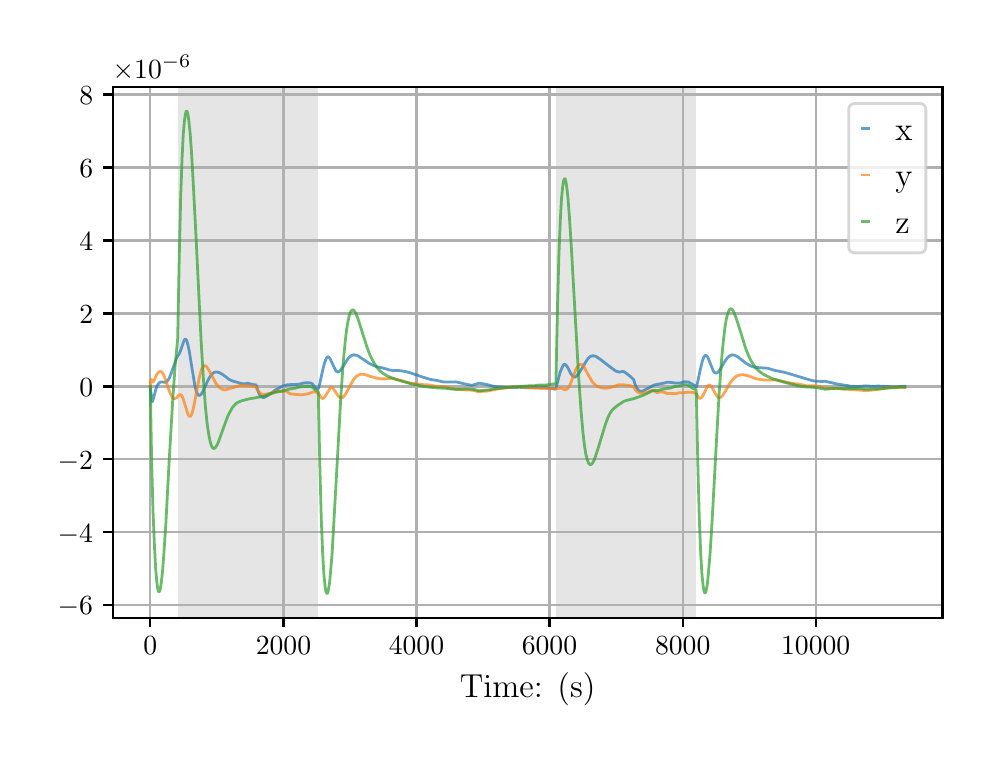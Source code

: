 \begingroup%
\makeatletter%
\begin{pgfpicture}%
\pgfpathrectangle{\pgfpointorigin}{\pgfqpoint{4.724in}{3.543in}}%
\pgfusepath{use as bounding box, clip}%
\begin{pgfscope}%
\pgfsetbuttcap%
\pgfsetmiterjoin%
\definecolor{currentfill}{rgb}{1.0,1.0,1.0}%
\pgfsetfillcolor{currentfill}%
\pgfsetlinewidth{0.0pt}%
\definecolor{currentstroke}{rgb}{1.0,1.0,1.0}%
\pgfsetstrokecolor{currentstroke}%
\pgfsetdash{}{0pt}%
\pgfpathmoveto{\pgfqpoint{0.0in}{0.0in}}%
\pgfpathlineto{\pgfqpoint{4.724in}{0.0in}}%
\pgfpathlineto{\pgfqpoint{4.724in}{3.543in}}%
\pgfpathlineto{\pgfqpoint{0.0in}{3.543in}}%
\pgfpathclose%
\pgfusepath{fill}%
\end{pgfscope}%
\begin{pgfscope}%
\pgfsetbuttcap%
\pgfsetmiterjoin%
\definecolor{currentfill}{rgb}{1.0,1.0,1.0}%
\pgfsetfillcolor{currentfill}%
\pgfsetlinewidth{0.0pt}%
\definecolor{currentstroke}{rgb}{0.0,0.0,0.0}%
\pgfsetstrokecolor{currentstroke}%
\pgfsetstrokeopacity{0.0}%
\pgfsetdash{}{0pt}%
\pgfpathmoveto{\pgfqpoint{0.425in}{0.593in}}%
\pgfpathlineto{\pgfqpoint{4.574in}{0.593in}}%
\pgfpathlineto{\pgfqpoint{4.574in}{3.247in}}%
\pgfpathlineto{\pgfqpoint{0.425in}{3.247in}}%
\pgfpathclose%
\pgfusepath{fill}%
\end{pgfscope}%
\begin{pgfscope}%
\pgfpathrectangle{\pgfqpoint{0.425in}{0.593in}}{\pgfqpoint{4.15in}{2.654in}}%
\pgfusepath{clip}%
\pgfsetbuttcap%
\pgfsetmiterjoin%
\definecolor{currentfill}{rgb}{0.502,0.502,0.502}%
\pgfsetfillcolor{currentfill}%
\pgfsetfillopacity{0.2}%
\pgfsetlinewidth{0.0pt}%
\definecolor{currentstroke}{rgb}{0.0,0.0,0.0}%
\pgfsetstrokecolor{currentstroke}%
\pgfsetstrokeopacity{0.2}%
\pgfsetdash{}{0pt}%
\pgfpathmoveto{\pgfqpoint{0.75in}{0.593in}}%
\pgfpathlineto{\pgfqpoint{0.75in}{3.247in}}%
\pgfpathlineto{\pgfqpoint{1.453in}{3.247in}}%
\pgfpathlineto{\pgfqpoint{1.453in}{0.593in}}%
\pgfpathclose%
\pgfusepath{fill}%
\end{pgfscope}%
\begin{pgfscope}%
\pgfpathrectangle{\pgfqpoint{0.425in}{0.593in}}{\pgfqpoint{4.15in}{2.654in}}%
\pgfusepath{clip}%
\pgfsetbuttcap%
\pgfsetmiterjoin%
\definecolor{currentfill}{rgb}{0.502,0.502,0.502}%
\pgfsetfillcolor{currentfill}%
\pgfsetfillopacity{0.2}%
\pgfsetlinewidth{0.0pt}%
\definecolor{currentstroke}{rgb}{0.0,0.0,0.0}%
\pgfsetstrokecolor{currentstroke}%
\pgfsetstrokeopacity{0.2}%
\pgfsetdash{}{0pt}%
\pgfpathmoveto{\pgfqpoint{2.641in}{0.593in}}%
\pgfpathlineto{\pgfqpoint{2.641in}{3.247in}}%
\pgfpathlineto{\pgfqpoint{3.343in}{3.247in}}%
\pgfpathlineto{\pgfqpoint{3.343in}{0.593in}}%
\pgfpathclose%
\pgfusepath{fill}%
\end{pgfscope}%
\begin{pgfscope}%
\pgfpathrectangle{\pgfqpoint{0.425in}{0.593in}}{\pgfqpoint{4.15in}{2.654in}}%
\pgfusepath{clip}%
\pgfsetrectcap%
\pgfsetroundjoin%
\pgfsetlinewidth{0.803pt}%
\definecolor{currentstroke}{rgb}{0.69,0.69,0.69}%
\pgfsetstrokecolor{currentstroke}%
\pgfsetdash{}{0pt}%
\pgfpathmoveto{\pgfqpoint{0.613in}{0.593in}}%
\pgfpathlineto{\pgfqpoint{0.613in}{3.247in}}%
\pgfusepath{stroke}%
\end{pgfscope}%
\begin{pgfscope}%
\pgfsetbuttcap%
\pgfsetroundjoin%
\definecolor{currentfill}{rgb}{0.0,0.0,0.0}%
\pgfsetfillcolor{currentfill}%
\pgfsetlinewidth{0.803pt}%
\definecolor{currentstroke}{rgb}{0.0,0.0,0.0}%
\pgfsetstrokecolor{currentstroke}%
\pgfsetdash{}{0pt}%
\pgfsys@defobject{currentmarker}{\pgfqpoint{0.0in}{-0.049in}}{\pgfqpoint{0.0in}{0.0in}}{%
\pgfpathmoveto{\pgfqpoint{0.0in}{0.0in}}%
\pgfpathlineto{\pgfqpoint{0.0in}{-0.049in}}%
\pgfusepath{stroke,fill}%
}%
\begin{pgfscope}%
\pgfsys@transformshift{0.613in}{0.593in}%
\pgfsys@useobject{currentmarker}{}%
\end{pgfscope}%
\end{pgfscope}%
\begin{pgfscope}%
\definecolor{textcolor}{rgb}{0.0,0.0,0.0}%
\pgfsetstrokecolor{textcolor}%
\pgfsetfillcolor{textcolor}%
\pgftext[x=0.613in,y=0.496in,,top]{\color{textcolor}\rmfamily\fontsize{10.0}{12.0}\selectfont \(\displaystyle {0}\)}%
\end{pgfscope}%
\begin{pgfscope}%
\pgfpathrectangle{\pgfqpoint{0.425in}{0.593in}}{\pgfqpoint{4.15in}{2.654in}}%
\pgfusepath{clip}%
\pgfsetrectcap%
\pgfsetroundjoin%
\pgfsetlinewidth{0.803pt}%
\definecolor{currentstroke}{rgb}{0.69,0.69,0.69}%
\pgfsetstrokecolor{currentstroke}%
\pgfsetdash{}{0pt}%
\pgfpathmoveto{\pgfqpoint{1.279in}{0.593in}}%
\pgfpathlineto{\pgfqpoint{1.279in}{3.247in}}%
\pgfusepath{stroke}%
\end{pgfscope}%
\begin{pgfscope}%
\pgfsetbuttcap%
\pgfsetroundjoin%
\definecolor{currentfill}{rgb}{0.0,0.0,0.0}%
\pgfsetfillcolor{currentfill}%
\pgfsetlinewidth{0.803pt}%
\definecolor{currentstroke}{rgb}{0.0,0.0,0.0}%
\pgfsetstrokecolor{currentstroke}%
\pgfsetdash{}{0pt}%
\pgfsys@defobject{currentmarker}{\pgfqpoint{0.0in}{-0.049in}}{\pgfqpoint{0.0in}{0.0in}}{%
\pgfpathmoveto{\pgfqpoint{0.0in}{0.0in}}%
\pgfpathlineto{\pgfqpoint{0.0in}{-0.049in}}%
\pgfusepath{stroke,fill}%
}%
\begin{pgfscope}%
\pgfsys@transformshift{1.279in}{0.593in}%
\pgfsys@useobject{currentmarker}{}%
\end{pgfscope}%
\end{pgfscope}%
\begin{pgfscope}%
\definecolor{textcolor}{rgb}{0.0,0.0,0.0}%
\pgfsetstrokecolor{textcolor}%
\pgfsetfillcolor{textcolor}%
\pgftext[x=1.279in,y=0.496in,,top]{\color{textcolor}\rmfamily\fontsize{10.0}{12.0}\selectfont \(\displaystyle {2000}\)}%
\end{pgfscope}%
\begin{pgfscope}%
\pgfpathrectangle{\pgfqpoint{0.425in}{0.593in}}{\pgfqpoint{4.15in}{2.654in}}%
\pgfusepath{clip}%
\pgfsetrectcap%
\pgfsetroundjoin%
\pgfsetlinewidth{0.803pt}%
\definecolor{currentstroke}{rgb}{0.69,0.69,0.69}%
\pgfsetstrokecolor{currentstroke}%
\pgfsetdash{}{0pt}%
\pgfpathmoveto{\pgfqpoint{1.944in}{0.593in}}%
\pgfpathlineto{\pgfqpoint{1.944in}{3.247in}}%
\pgfusepath{stroke}%
\end{pgfscope}%
\begin{pgfscope}%
\pgfsetbuttcap%
\pgfsetroundjoin%
\definecolor{currentfill}{rgb}{0.0,0.0,0.0}%
\pgfsetfillcolor{currentfill}%
\pgfsetlinewidth{0.803pt}%
\definecolor{currentstroke}{rgb}{0.0,0.0,0.0}%
\pgfsetstrokecolor{currentstroke}%
\pgfsetdash{}{0pt}%
\pgfsys@defobject{currentmarker}{\pgfqpoint{0.0in}{-0.049in}}{\pgfqpoint{0.0in}{0.0in}}{%
\pgfpathmoveto{\pgfqpoint{0.0in}{0.0in}}%
\pgfpathlineto{\pgfqpoint{0.0in}{-0.049in}}%
\pgfusepath{stroke,fill}%
}%
\begin{pgfscope}%
\pgfsys@transformshift{1.944in}{0.593in}%
\pgfsys@useobject{currentmarker}{}%
\end{pgfscope}%
\end{pgfscope}%
\begin{pgfscope}%
\definecolor{textcolor}{rgb}{0.0,0.0,0.0}%
\pgfsetstrokecolor{textcolor}%
\pgfsetfillcolor{textcolor}%
\pgftext[x=1.944in,y=0.496in,,top]{\color{textcolor}\rmfamily\fontsize{10.0}{12.0}\selectfont \(\displaystyle {4000}\)}%
\end{pgfscope}%
\begin{pgfscope}%
\pgfpathrectangle{\pgfqpoint{0.425in}{0.593in}}{\pgfqpoint{4.15in}{2.654in}}%
\pgfusepath{clip}%
\pgfsetrectcap%
\pgfsetroundjoin%
\pgfsetlinewidth{0.803pt}%
\definecolor{currentstroke}{rgb}{0.69,0.69,0.69}%
\pgfsetstrokecolor{currentstroke}%
\pgfsetdash{}{0pt}%
\pgfpathmoveto{\pgfqpoint{2.609in}{0.593in}}%
\pgfpathlineto{\pgfqpoint{2.609in}{3.247in}}%
\pgfusepath{stroke}%
\end{pgfscope}%
\begin{pgfscope}%
\pgfsetbuttcap%
\pgfsetroundjoin%
\definecolor{currentfill}{rgb}{0.0,0.0,0.0}%
\pgfsetfillcolor{currentfill}%
\pgfsetlinewidth{0.803pt}%
\definecolor{currentstroke}{rgb}{0.0,0.0,0.0}%
\pgfsetstrokecolor{currentstroke}%
\pgfsetdash{}{0pt}%
\pgfsys@defobject{currentmarker}{\pgfqpoint{0.0in}{-0.049in}}{\pgfqpoint{0.0in}{0.0in}}{%
\pgfpathmoveto{\pgfqpoint{0.0in}{0.0in}}%
\pgfpathlineto{\pgfqpoint{0.0in}{-0.049in}}%
\pgfusepath{stroke,fill}%
}%
\begin{pgfscope}%
\pgfsys@transformshift{2.609in}{0.593in}%
\pgfsys@useobject{currentmarker}{}%
\end{pgfscope}%
\end{pgfscope}%
\begin{pgfscope}%
\definecolor{textcolor}{rgb}{0.0,0.0,0.0}%
\pgfsetstrokecolor{textcolor}%
\pgfsetfillcolor{textcolor}%
\pgftext[x=2.609in,y=0.496in,,top]{\color{textcolor}\rmfamily\fontsize{10.0}{12.0}\selectfont \(\displaystyle {6000}\)}%
\end{pgfscope}%
\begin{pgfscope}%
\pgfpathrectangle{\pgfqpoint{0.425in}{0.593in}}{\pgfqpoint{4.15in}{2.654in}}%
\pgfusepath{clip}%
\pgfsetrectcap%
\pgfsetroundjoin%
\pgfsetlinewidth{0.803pt}%
\definecolor{currentstroke}{rgb}{0.69,0.69,0.69}%
\pgfsetstrokecolor{currentstroke}%
\pgfsetdash{}{0pt}%
\pgfpathmoveto{\pgfqpoint{3.275in}{0.593in}}%
\pgfpathlineto{\pgfqpoint{3.275in}{3.247in}}%
\pgfusepath{stroke}%
\end{pgfscope}%
\begin{pgfscope}%
\pgfsetbuttcap%
\pgfsetroundjoin%
\definecolor{currentfill}{rgb}{0.0,0.0,0.0}%
\pgfsetfillcolor{currentfill}%
\pgfsetlinewidth{0.803pt}%
\definecolor{currentstroke}{rgb}{0.0,0.0,0.0}%
\pgfsetstrokecolor{currentstroke}%
\pgfsetdash{}{0pt}%
\pgfsys@defobject{currentmarker}{\pgfqpoint{0.0in}{-0.049in}}{\pgfqpoint{0.0in}{0.0in}}{%
\pgfpathmoveto{\pgfqpoint{0.0in}{0.0in}}%
\pgfpathlineto{\pgfqpoint{0.0in}{-0.049in}}%
\pgfusepath{stroke,fill}%
}%
\begin{pgfscope}%
\pgfsys@transformshift{3.275in}{0.593in}%
\pgfsys@useobject{currentmarker}{}%
\end{pgfscope}%
\end{pgfscope}%
\begin{pgfscope}%
\definecolor{textcolor}{rgb}{0.0,0.0,0.0}%
\pgfsetstrokecolor{textcolor}%
\pgfsetfillcolor{textcolor}%
\pgftext[x=3.275in,y=0.496in,,top]{\color{textcolor}\rmfamily\fontsize{10.0}{12.0}\selectfont \(\displaystyle {8000}\)}%
\end{pgfscope}%
\begin{pgfscope}%
\pgfpathrectangle{\pgfqpoint{0.425in}{0.593in}}{\pgfqpoint{4.15in}{2.654in}}%
\pgfusepath{clip}%
\pgfsetrectcap%
\pgfsetroundjoin%
\pgfsetlinewidth{0.803pt}%
\definecolor{currentstroke}{rgb}{0.69,0.69,0.69}%
\pgfsetstrokecolor{currentstroke}%
\pgfsetdash{}{0pt}%
\pgfpathmoveto{\pgfqpoint{3.94in}{0.593in}}%
\pgfpathlineto{\pgfqpoint{3.94in}{3.247in}}%
\pgfusepath{stroke}%
\end{pgfscope}%
\begin{pgfscope}%
\pgfsetbuttcap%
\pgfsetroundjoin%
\definecolor{currentfill}{rgb}{0.0,0.0,0.0}%
\pgfsetfillcolor{currentfill}%
\pgfsetlinewidth{0.803pt}%
\definecolor{currentstroke}{rgb}{0.0,0.0,0.0}%
\pgfsetstrokecolor{currentstroke}%
\pgfsetdash{}{0pt}%
\pgfsys@defobject{currentmarker}{\pgfqpoint{0.0in}{-0.049in}}{\pgfqpoint{0.0in}{0.0in}}{%
\pgfpathmoveto{\pgfqpoint{0.0in}{0.0in}}%
\pgfpathlineto{\pgfqpoint{0.0in}{-0.049in}}%
\pgfusepath{stroke,fill}%
}%
\begin{pgfscope}%
\pgfsys@transformshift{3.94in}{0.593in}%
\pgfsys@useobject{currentmarker}{}%
\end{pgfscope}%
\end{pgfscope}%
\begin{pgfscope}%
\definecolor{textcolor}{rgb}{0.0,0.0,0.0}%
\pgfsetstrokecolor{textcolor}%
\pgfsetfillcolor{textcolor}%
\pgftext[x=3.94in,y=0.496in,,top]{\color{textcolor}\rmfamily\fontsize{10.0}{12.0}\selectfont \(\displaystyle {10000}\)}%
\end{pgfscope}%
\begin{pgfscope}%
\definecolor{textcolor}{rgb}{0.0,0.0,0.0}%
\pgfsetstrokecolor{textcolor}%
\pgfsetfillcolor{textcolor}%
\pgftext[x=2.5in,y=0.317in,,top]{\color{textcolor}\rmfamily\fontsize{12.0}{14.4}\selectfont Time: (s)}%
\end{pgfscope}%
\begin{pgfscope}%
\pgfpathrectangle{\pgfqpoint{0.425in}{0.593in}}{\pgfqpoint{4.15in}{2.654in}}%
\pgfusepath{clip}%
\pgfsetrectcap%
\pgfsetroundjoin%
\pgfsetlinewidth{0.803pt}%
\definecolor{currentstroke}{rgb}{0.69,0.69,0.69}%
\pgfsetstrokecolor{currentstroke}%
\pgfsetdash{}{0pt}%
\pgfpathmoveto{\pgfqpoint{0.425in}{0.655in}}%
\pgfpathlineto{\pgfqpoint{4.574in}{0.655in}}%
\pgfusepath{stroke}%
\end{pgfscope}%
\begin{pgfscope}%
\pgfsetbuttcap%
\pgfsetroundjoin%
\definecolor{currentfill}{rgb}{0.0,0.0,0.0}%
\pgfsetfillcolor{currentfill}%
\pgfsetlinewidth{0.803pt}%
\definecolor{currentstroke}{rgb}{0.0,0.0,0.0}%
\pgfsetstrokecolor{currentstroke}%
\pgfsetdash{}{0pt}%
\pgfsys@defobject{currentmarker}{\pgfqpoint{-0.049in}{0.0in}}{\pgfqpoint{-0.0in}{0.0in}}{%
\pgfpathmoveto{\pgfqpoint{-0.0in}{0.0in}}%
\pgfpathlineto{\pgfqpoint{-0.049in}{0.0in}}%
\pgfusepath{stroke,fill}%
}%
\begin{pgfscope}%
\pgfsys@transformshift{0.425in}{0.655in}%
\pgfsys@useobject{currentmarker}{}%
\end{pgfscope}%
\end{pgfscope}%
\begin{pgfscope}%
\definecolor{textcolor}{rgb}{0.0,0.0,0.0}%
\pgfsetstrokecolor{textcolor}%
\pgfsetfillcolor{textcolor}%
\pgftext[x=0.15in, y=0.607in, left, base]{\color{textcolor}\rmfamily\fontsize{10.0}{12.0}\selectfont \(\displaystyle {\ensuremath{-}6}\)}%
\end{pgfscope}%
\begin{pgfscope}%
\pgfpathrectangle{\pgfqpoint{0.425in}{0.593in}}{\pgfqpoint{4.15in}{2.654in}}%
\pgfusepath{clip}%
\pgfsetrectcap%
\pgfsetroundjoin%
\pgfsetlinewidth{0.803pt}%
\definecolor{currentstroke}{rgb}{0.69,0.69,0.69}%
\pgfsetstrokecolor{currentstroke}%
\pgfsetdash{}{0pt}%
\pgfpathmoveto{\pgfqpoint{0.425in}{1.02in}}%
\pgfpathlineto{\pgfqpoint{4.574in}{1.02in}}%
\pgfusepath{stroke}%
\end{pgfscope}%
\begin{pgfscope}%
\pgfsetbuttcap%
\pgfsetroundjoin%
\definecolor{currentfill}{rgb}{0.0,0.0,0.0}%
\pgfsetfillcolor{currentfill}%
\pgfsetlinewidth{0.803pt}%
\definecolor{currentstroke}{rgb}{0.0,0.0,0.0}%
\pgfsetstrokecolor{currentstroke}%
\pgfsetdash{}{0pt}%
\pgfsys@defobject{currentmarker}{\pgfqpoint{-0.049in}{0.0in}}{\pgfqpoint{-0.0in}{0.0in}}{%
\pgfpathmoveto{\pgfqpoint{-0.0in}{0.0in}}%
\pgfpathlineto{\pgfqpoint{-0.049in}{0.0in}}%
\pgfusepath{stroke,fill}%
}%
\begin{pgfscope}%
\pgfsys@transformshift{0.425in}{1.02in}%
\pgfsys@useobject{currentmarker}{}%
\end{pgfscope}%
\end{pgfscope}%
\begin{pgfscope}%
\definecolor{textcolor}{rgb}{0.0,0.0,0.0}%
\pgfsetstrokecolor{textcolor}%
\pgfsetfillcolor{textcolor}%
\pgftext[x=0.15in, y=0.971in, left, base]{\color{textcolor}\rmfamily\fontsize{10.0}{12.0}\selectfont \(\displaystyle {\ensuremath{-}4}\)}%
\end{pgfscope}%
\begin{pgfscope}%
\pgfpathrectangle{\pgfqpoint{0.425in}{0.593in}}{\pgfqpoint{4.15in}{2.654in}}%
\pgfusepath{clip}%
\pgfsetrectcap%
\pgfsetroundjoin%
\pgfsetlinewidth{0.803pt}%
\definecolor{currentstroke}{rgb}{0.69,0.69,0.69}%
\pgfsetstrokecolor{currentstroke}%
\pgfsetdash{}{0pt}%
\pgfpathmoveto{\pgfqpoint{0.425in}{1.385in}}%
\pgfpathlineto{\pgfqpoint{4.574in}{1.385in}}%
\pgfusepath{stroke}%
\end{pgfscope}%
\begin{pgfscope}%
\pgfsetbuttcap%
\pgfsetroundjoin%
\definecolor{currentfill}{rgb}{0.0,0.0,0.0}%
\pgfsetfillcolor{currentfill}%
\pgfsetlinewidth{0.803pt}%
\definecolor{currentstroke}{rgb}{0.0,0.0,0.0}%
\pgfsetstrokecolor{currentstroke}%
\pgfsetdash{}{0pt}%
\pgfsys@defobject{currentmarker}{\pgfqpoint{-0.049in}{0.0in}}{\pgfqpoint{-0.0in}{0.0in}}{%
\pgfpathmoveto{\pgfqpoint{-0.0in}{0.0in}}%
\pgfpathlineto{\pgfqpoint{-0.049in}{0.0in}}%
\pgfusepath{stroke,fill}%
}%
\begin{pgfscope}%
\pgfsys@transformshift{0.425in}{1.385in}%
\pgfsys@useobject{currentmarker}{}%
\end{pgfscope}%
\end{pgfscope}%
\begin{pgfscope}%
\definecolor{textcolor}{rgb}{0.0,0.0,0.0}%
\pgfsetstrokecolor{textcolor}%
\pgfsetfillcolor{textcolor}%
\pgftext[x=0.15in, y=1.336in, left, base]{\color{textcolor}\rmfamily\fontsize{10.0}{12.0}\selectfont \(\displaystyle {\ensuremath{-}2}\)}%
\end{pgfscope}%
\begin{pgfscope}%
\pgfpathrectangle{\pgfqpoint{0.425in}{0.593in}}{\pgfqpoint{4.15in}{2.654in}}%
\pgfusepath{clip}%
\pgfsetrectcap%
\pgfsetroundjoin%
\pgfsetlinewidth{0.803pt}%
\definecolor{currentstroke}{rgb}{0.69,0.69,0.69}%
\pgfsetstrokecolor{currentstroke}%
\pgfsetdash{}{0pt}%
\pgfpathmoveto{\pgfqpoint{0.425in}{1.749in}}%
\pgfpathlineto{\pgfqpoint{4.574in}{1.749in}}%
\pgfusepath{stroke}%
\end{pgfscope}%
\begin{pgfscope}%
\pgfsetbuttcap%
\pgfsetroundjoin%
\definecolor{currentfill}{rgb}{0.0,0.0,0.0}%
\pgfsetfillcolor{currentfill}%
\pgfsetlinewidth{0.803pt}%
\definecolor{currentstroke}{rgb}{0.0,0.0,0.0}%
\pgfsetstrokecolor{currentstroke}%
\pgfsetdash{}{0pt}%
\pgfsys@defobject{currentmarker}{\pgfqpoint{-0.049in}{0.0in}}{\pgfqpoint{-0.0in}{0.0in}}{%
\pgfpathmoveto{\pgfqpoint{-0.0in}{0.0in}}%
\pgfpathlineto{\pgfqpoint{-0.049in}{0.0in}}%
\pgfusepath{stroke,fill}%
}%
\begin{pgfscope}%
\pgfsys@transformshift{0.425in}{1.749in}%
\pgfsys@useobject{currentmarker}{}%
\end{pgfscope}%
\end{pgfscope}%
\begin{pgfscope}%
\definecolor{textcolor}{rgb}{0.0,0.0,0.0}%
\pgfsetstrokecolor{textcolor}%
\pgfsetfillcolor{textcolor}%
\pgftext[x=0.258in, y=1.701in, left, base]{\color{textcolor}\rmfamily\fontsize{10.0}{12.0}\selectfont \(\displaystyle {0}\)}%
\end{pgfscope}%
\begin{pgfscope}%
\pgfpathrectangle{\pgfqpoint{0.425in}{0.593in}}{\pgfqpoint{4.15in}{2.654in}}%
\pgfusepath{clip}%
\pgfsetrectcap%
\pgfsetroundjoin%
\pgfsetlinewidth{0.803pt}%
\definecolor{currentstroke}{rgb}{0.69,0.69,0.69}%
\pgfsetstrokecolor{currentstroke}%
\pgfsetdash{}{0pt}%
\pgfpathmoveto{\pgfqpoint{0.425in}{2.114in}}%
\pgfpathlineto{\pgfqpoint{4.574in}{2.114in}}%
\pgfusepath{stroke}%
\end{pgfscope}%
\begin{pgfscope}%
\pgfsetbuttcap%
\pgfsetroundjoin%
\definecolor{currentfill}{rgb}{0.0,0.0,0.0}%
\pgfsetfillcolor{currentfill}%
\pgfsetlinewidth{0.803pt}%
\definecolor{currentstroke}{rgb}{0.0,0.0,0.0}%
\pgfsetstrokecolor{currentstroke}%
\pgfsetdash{}{0pt}%
\pgfsys@defobject{currentmarker}{\pgfqpoint{-0.049in}{0.0in}}{\pgfqpoint{-0.0in}{0.0in}}{%
\pgfpathmoveto{\pgfqpoint{-0.0in}{0.0in}}%
\pgfpathlineto{\pgfqpoint{-0.049in}{0.0in}}%
\pgfusepath{stroke,fill}%
}%
\begin{pgfscope}%
\pgfsys@transformshift{0.425in}{2.114in}%
\pgfsys@useobject{currentmarker}{}%
\end{pgfscope}%
\end{pgfscope}%
\begin{pgfscope}%
\definecolor{textcolor}{rgb}{0.0,0.0,0.0}%
\pgfsetstrokecolor{textcolor}%
\pgfsetfillcolor{textcolor}%
\pgftext[x=0.258in, y=2.066in, left, base]{\color{textcolor}\rmfamily\fontsize{10.0}{12.0}\selectfont \(\displaystyle {2}\)}%
\end{pgfscope}%
\begin{pgfscope}%
\pgfpathrectangle{\pgfqpoint{0.425in}{0.593in}}{\pgfqpoint{4.15in}{2.654in}}%
\pgfusepath{clip}%
\pgfsetrectcap%
\pgfsetroundjoin%
\pgfsetlinewidth{0.803pt}%
\definecolor{currentstroke}{rgb}{0.69,0.69,0.69}%
\pgfsetstrokecolor{currentstroke}%
\pgfsetdash{}{0pt}%
\pgfpathmoveto{\pgfqpoint{0.425in}{2.479in}}%
\pgfpathlineto{\pgfqpoint{4.574in}{2.479in}}%
\pgfusepath{stroke}%
\end{pgfscope}%
\begin{pgfscope}%
\pgfsetbuttcap%
\pgfsetroundjoin%
\definecolor{currentfill}{rgb}{0.0,0.0,0.0}%
\pgfsetfillcolor{currentfill}%
\pgfsetlinewidth{0.803pt}%
\definecolor{currentstroke}{rgb}{0.0,0.0,0.0}%
\pgfsetstrokecolor{currentstroke}%
\pgfsetdash{}{0pt}%
\pgfsys@defobject{currentmarker}{\pgfqpoint{-0.049in}{0.0in}}{\pgfqpoint{-0.0in}{0.0in}}{%
\pgfpathmoveto{\pgfqpoint{-0.0in}{0.0in}}%
\pgfpathlineto{\pgfqpoint{-0.049in}{0.0in}}%
\pgfusepath{stroke,fill}%
}%
\begin{pgfscope}%
\pgfsys@transformshift{0.425in}{2.479in}%
\pgfsys@useobject{currentmarker}{}%
\end{pgfscope}%
\end{pgfscope}%
\begin{pgfscope}%
\definecolor{textcolor}{rgb}{0.0,0.0,0.0}%
\pgfsetstrokecolor{textcolor}%
\pgfsetfillcolor{textcolor}%
\pgftext[x=0.258in, y=2.431in, left, base]{\color{textcolor}\rmfamily\fontsize{10.0}{12.0}\selectfont \(\displaystyle {4}\)}%
\end{pgfscope}%
\begin{pgfscope}%
\pgfpathrectangle{\pgfqpoint{0.425in}{0.593in}}{\pgfqpoint{4.15in}{2.654in}}%
\pgfusepath{clip}%
\pgfsetrectcap%
\pgfsetroundjoin%
\pgfsetlinewidth{0.803pt}%
\definecolor{currentstroke}{rgb}{0.69,0.69,0.69}%
\pgfsetstrokecolor{currentstroke}%
\pgfsetdash{}{0pt}%
\pgfpathmoveto{\pgfqpoint{0.425in}{2.844in}}%
\pgfpathlineto{\pgfqpoint{4.574in}{2.844in}}%
\pgfusepath{stroke}%
\end{pgfscope}%
\begin{pgfscope}%
\pgfsetbuttcap%
\pgfsetroundjoin%
\definecolor{currentfill}{rgb}{0.0,0.0,0.0}%
\pgfsetfillcolor{currentfill}%
\pgfsetlinewidth{0.803pt}%
\definecolor{currentstroke}{rgb}{0.0,0.0,0.0}%
\pgfsetstrokecolor{currentstroke}%
\pgfsetdash{}{0pt}%
\pgfsys@defobject{currentmarker}{\pgfqpoint{-0.049in}{0.0in}}{\pgfqpoint{-0.0in}{0.0in}}{%
\pgfpathmoveto{\pgfqpoint{-0.0in}{0.0in}}%
\pgfpathlineto{\pgfqpoint{-0.049in}{0.0in}}%
\pgfusepath{stroke,fill}%
}%
\begin{pgfscope}%
\pgfsys@transformshift{0.425in}{2.844in}%
\pgfsys@useobject{currentmarker}{}%
\end{pgfscope}%
\end{pgfscope}%
\begin{pgfscope}%
\definecolor{textcolor}{rgb}{0.0,0.0,0.0}%
\pgfsetstrokecolor{textcolor}%
\pgfsetfillcolor{textcolor}%
\pgftext[x=0.258in, y=2.796in, left, base]{\color{textcolor}\rmfamily\fontsize{10.0}{12.0}\selectfont \(\displaystyle {6}\)}%
\end{pgfscope}%
\begin{pgfscope}%
\pgfpathrectangle{\pgfqpoint{0.425in}{0.593in}}{\pgfqpoint{4.15in}{2.654in}}%
\pgfusepath{clip}%
\pgfsetrectcap%
\pgfsetroundjoin%
\pgfsetlinewidth{0.803pt}%
\definecolor{currentstroke}{rgb}{0.69,0.69,0.69}%
\pgfsetstrokecolor{currentstroke}%
\pgfsetdash{}{0pt}%
\pgfpathmoveto{\pgfqpoint{0.425in}{3.209in}}%
\pgfpathlineto{\pgfqpoint{4.574in}{3.209in}}%
\pgfusepath{stroke}%
\end{pgfscope}%
\begin{pgfscope}%
\pgfsetbuttcap%
\pgfsetroundjoin%
\definecolor{currentfill}{rgb}{0.0,0.0,0.0}%
\pgfsetfillcolor{currentfill}%
\pgfsetlinewidth{0.803pt}%
\definecolor{currentstroke}{rgb}{0.0,0.0,0.0}%
\pgfsetstrokecolor{currentstroke}%
\pgfsetdash{}{0pt}%
\pgfsys@defobject{currentmarker}{\pgfqpoint{-0.049in}{0.0in}}{\pgfqpoint{-0.0in}{0.0in}}{%
\pgfpathmoveto{\pgfqpoint{-0.0in}{0.0in}}%
\pgfpathlineto{\pgfqpoint{-0.049in}{0.0in}}%
\pgfusepath{stroke,fill}%
}%
\begin{pgfscope}%
\pgfsys@transformshift{0.425in}{3.209in}%
\pgfsys@useobject{currentmarker}{}%
\end{pgfscope}%
\end{pgfscope}%
\begin{pgfscope}%
\definecolor{textcolor}{rgb}{0.0,0.0,0.0}%
\pgfsetstrokecolor{textcolor}%
\pgfsetfillcolor{textcolor}%
\pgftext[x=0.258in, y=3.161in, left, base]{\color{textcolor}\rmfamily\fontsize{10.0}{12.0}\selectfont \(\displaystyle {8}\)}%
\end{pgfscope}%
\begin{pgfscope}%
\definecolor{textcolor}{rgb}{0.0,0.0,0.0}%
\pgfsetstrokecolor{textcolor}%
\pgfsetfillcolor{textcolor}%
\pgftext[x=0.425in,y=3.289in,left,base]{\color{textcolor}\rmfamily\fontsize{10.0}{12.0}\selectfont \(\displaystyle \times{10^{\ensuremath{-}6}}{}\)}%
\end{pgfscope}%
\begin{pgfscope}%
\pgfpathrectangle{\pgfqpoint{0.425in}{0.593in}}{\pgfqpoint{4.15in}{2.654in}}%
\pgfusepath{clip}%
\pgfsetrectcap%
\pgfsetroundjoin%
\pgfsetlinewidth{1.004pt}%
\definecolor{currentstroke}{rgb}{0.122,0.467,0.706}%
\pgfsetstrokecolor{currentstroke}%
\pgfsetstrokeopacity{0.7}%
\pgfsetdash{}{0pt}%
\pgfpathmoveto{\pgfqpoint{0.613in}{1.749in}}%
\pgfpathlineto{\pgfqpoint{0.621in}{1.677in}}%
\pgfpathlineto{\pgfqpoint{0.623in}{1.673in}}%
\pgfpathlineto{\pgfqpoint{0.624in}{1.673in}}%
\pgfpathlineto{\pgfqpoint{0.626in}{1.679in}}%
\pgfpathlineto{\pgfqpoint{0.632in}{1.701in}}%
\pgfpathlineto{\pgfqpoint{0.641in}{1.735in}}%
\pgfpathlineto{\pgfqpoint{0.647in}{1.752in}}%
\pgfpathlineto{\pgfqpoint{0.654in}{1.763in}}%
\pgfpathlineto{\pgfqpoint{0.66in}{1.769in}}%
\pgfpathlineto{\pgfqpoint{0.666in}{1.771in}}%
\pgfpathlineto{\pgfqpoint{0.672in}{1.771in}}%
\pgfpathlineto{\pgfqpoint{0.689in}{1.77in}}%
\pgfpathlineto{\pgfqpoint{0.694in}{1.773in}}%
\pgfpathlineto{\pgfqpoint{0.7in}{1.779in}}%
\pgfpathlineto{\pgfqpoint{0.707in}{1.788in}}%
\pgfpathlineto{\pgfqpoint{0.712in}{1.801in}}%
\pgfpathlineto{\pgfqpoint{0.719in}{1.819in}}%
\pgfpathlineto{\pgfqpoint{0.743in}{1.887in}}%
\pgfpathlineto{\pgfqpoint{0.751in}{1.904in}}%
\pgfpathlineto{\pgfqpoint{0.753in}{1.906in}}%
\pgfpathlineto{\pgfqpoint{0.757in}{1.911in}}%
\pgfpathlineto{\pgfqpoint{0.762in}{1.922in}}%
\pgfpathlineto{\pgfqpoint{0.783in}{1.982in}}%
\pgfpathlineto{\pgfqpoint{0.787in}{1.985in}}%
\pgfpathlineto{\pgfqpoint{0.79in}{1.985in}}%
\pgfpathlineto{\pgfqpoint{0.793in}{1.983in}}%
\pgfpathlineto{\pgfqpoint{0.796in}{1.976in}}%
\pgfpathlineto{\pgfqpoint{0.801in}{1.958in}}%
\pgfpathlineto{\pgfqpoint{0.808in}{1.925in}}%
\pgfpathlineto{\pgfqpoint{0.82in}{1.85in}}%
\pgfpathlineto{\pgfqpoint{0.835in}{1.759in}}%
\pgfpathlineto{\pgfqpoint{0.842in}{1.728in}}%
\pgfpathlineto{\pgfqpoint{0.848in}{1.714in}}%
\pgfpathlineto{\pgfqpoint{0.852in}{1.707in}}%
\pgfpathlineto{\pgfqpoint{0.856in}{1.704in}}%
\pgfpathlineto{\pgfqpoint{0.86in}{1.705in}}%
\pgfpathlineto{\pgfqpoint{0.864in}{1.707in}}%
\pgfpathlineto{\pgfqpoint{0.87in}{1.714in}}%
\pgfpathlineto{\pgfqpoint{0.876in}{1.724in}}%
\pgfpathlineto{\pgfqpoint{0.886in}{1.747in}}%
\pgfpathlineto{\pgfqpoint{0.904in}{1.785in}}%
\pgfpathlineto{\pgfqpoint{0.915in}{1.803in}}%
\pgfpathlineto{\pgfqpoint{0.924in}{1.813in}}%
\pgfpathlineto{\pgfqpoint{0.932in}{1.819in}}%
\pgfpathlineto{\pgfqpoint{0.939in}{1.821in}}%
\pgfpathlineto{\pgfqpoint{0.947in}{1.821in}}%
\pgfpathlineto{\pgfqpoint{0.956in}{1.819in}}%
\pgfpathlineto{\pgfqpoint{0.966in}{1.814in}}%
\pgfpathlineto{\pgfqpoint{0.982in}{1.804in}}%
\pgfpathlineto{\pgfqpoint{0.996in}{1.793in}}%
\pgfpathlineto{\pgfqpoint{1.006in}{1.785in}}%
\pgfpathlineto{\pgfqpoint{1.014in}{1.781in}}%
\pgfpathlineto{\pgfqpoint{1.023in}{1.777in}}%
\pgfpathlineto{\pgfqpoint{1.031in}{1.774in}}%
\pgfpathlineto{\pgfqpoint{1.04in}{1.772in}}%
\pgfpathlineto{\pgfqpoint{1.068in}{1.764in}}%
\pgfpathlineto{\pgfqpoint{1.083in}{1.762in}}%
\pgfpathlineto{\pgfqpoint{1.099in}{1.765in}}%
\pgfpathlineto{\pgfqpoint{1.117in}{1.761in}}%
\pgfpathlineto{\pgfqpoint{1.122in}{1.76in}}%
\pgfpathlineto{\pgfqpoint{1.129in}{1.758in}}%
\pgfpathlineto{\pgfqpoint{1.133in}{1.757in}}%
\pgfpathlineto{\pgfqpoint{1.141in}{1.758in}}%
\pgfpathlineto{\pgfqpoint{1.152in}{1.725in}}%
\pgfpathlineto{\pgfqpoint{1.159in}{1.709in}}%
\pgfpathlineto{\pgfqpoint{1.166in}{1.701in}}%
\pgfpathlineto{\pgfqpoint{1.172in}{1.696in}}%
\pgfpathlineto{\pgfqpoint{1.177in}{1.694in}}%
\pgfpathlineto{\pgfqpoint{1.182in}{1.694in}}%
\pgfpathlineto{\pgfqpoint{1.19in}{1.698in}}%
\pgfpathlineto{\pgfqpoint{1.208in}{1.708in}}%
\pgfpathlineto{\pgfqpoint{1.223in}{1.719in}}%
\pgfpathlineto{\pgfqpoint{1.239in}{1.732in}}%
\pgfpathlineto{\pgfqpoint{1.278in}{1.752in}}%
\pgfpathlineto{\pgfqpoint{1.287in}{1.754in}}%
\pgfpathlineto{\pgfqpoint{1.299in}{1.758in}}%
\pgfpathlineto{\pgfqpoint{1.309in}{1.758in}}%
\pgfpathlineto{\pgfqpoint{1.335in}{1.759in}}%
\pgfpathlineto{\pgfqpoint{1.34in}{1.759in}}%
\pgfpathlineto{\pgfqpoint{1.356in}{1.76in}}%
\pgfpathlineto{\pgfqpoint{1.375in}{1.765in}}%
\pgfpathlineto{\pgfqpoint{1.387in}{1.767in}}%
\pgfpathlineto{\pgfqpoint{1.41in}{1.767in}}%
\pgfpathlineto{\pgfqpoint{1.419in}{1.765in}}%
\pgfpathlineto{\pgfqpoint{1.425in}{1.76in}}%
\pgfpathlineto{\pgfqpoint{1.432in}{1.75in}}%
\pgfpathlineto{\pgfqpoint{1.44in}{1.742in}}%
\pgfpathlineto{\pgfqpoint{1.445in}{1.739in}}%
\pgfpathlineto{\pgfqpoint{1.452in}{1.737in}}%
\pgfpathlineto{\pgfqpoint{1.453in}{1.737in}}%
\pgfpathlineto{\pgfqpoint{1.46in}{1.762in}}%
\pgfpathlineto{\pgfqpoint{1.473in}{1.822in}}%
\pgfpathlineto{\pgfqpoint{1.484in}{1.866in}}%
\pgfpathlineto{\pgfqpoint{1.491in}{1.885in}}%
\pgfpathlineto{\pgfqpoint{1.496in}{1.894in}}%
\pgfpathlineto{\pgfqpoint{1.5in}{1.897in}}%
\pgfpathlineto{\pgfqpoint{1.503in}{1.897in}}%
\pgfpathlineto{\pgfqpoint{1.507in}{1.894in}}%
\pgfpathlineto{\pgfqpoint{1.512in}{1.888in}}%
\pgfpathlineto{\pgfqpoint{1.518in}{1.875in}}%
\pgfpathlineto{\pgfqpoint{1.54in}{1.829in}}%
\pgfpathlineto{\pgfqpoint{1.545in}{1.823in}}%
\pgfpathlineto{\pgfqpoint{1.55in}{1.822in}}%
\pgfpathlineto{\pgfqpoint{1.555in}{1.822in}}%
\pgfpathlineto{\pgfqpoint{1.56in}{1.826in}}%
\pgfpathlineto{\pgfqpoint{1.566in}{1.833in}}%
\pgfpathlineto{\pgfqpoint{1.575in}{1.846in}}%
\pgfpathlineto{\pgfqpoint{1.602in}{1.889in}}%
\pgfpathlineto{\pgfqpoint{1.611in}{1.898in}}%
\pgfpathlineto{\pgfqpoint{1.62in}{1.904in}}%
\pgfpathlineto{\pgfqpoint{1.628in}{1.907in}}%
\pgfpathlineto{\pgfqpoint{1.635in}{1.907in}}%
\pgfpathlineto{\pgfqpoint{1.644in}{1.905in}}%
\pgfpathlineto{\pgfqpoint{1.653in}{1.901in}}%
\pgfpathlineto{\pgfqpoint{1.668in}{1.891in}}%
\pgfpathlineto{\pgfqpoint{1.707in}{1.865in}}%
\pgfpathlineto{\pgfqpoint{1.724in}{1.856in}}%
\pgfpathlineto{\pgfqpoint{1.745in}{1.848in}}%
\pgfpathlineto{\pgfqpoint{1.773in}{1.842in}}%
\pgfpathlineto{\pgfqpoint{1.795in}{1.836in}}%
\pgfpathlineto{\pgfqpoint{1.807in}{1.832in}}%
\pgfpathlineto{\pgfqpoint{1.829in}{1.828in}}%
\pgfpathlineto{\pgfqpoint{1.841in}{1.829in}}%
\pgfpathlineto{\pgfqpoint{1.862in}{1.828in}}%
\pgfpathlineto{\pgfqpoint{1.886in}{1.824in}}%
\pgfpathlineto{\pgfqpoint{1.907in}{1.819in}}%
\pgfpathlineto{\pgfqpoint{1.955in}{1.803in}}%
\pgfpathlineto{\pgfqpoint{1.972in}{1.797in}}%
\pgfpathlineto{\pgfqpoint{2.011in}{1.785in}}%
\pgfpathlineto{\pgfqpoint{2.025in}{1.782in}}%
\pgfpathlineto{\pgfqpoint{2.042in}{1.78in}}%
\pgfpathlineto{\pgfqpoint{2.081in}{1.771in}}%
\pgfpathlineto{\pgfqpoint{2.098in}{1.771in}}%
\pgfpathlineto{\pgfqpoint{2.116in}{1.771in}}%
\pgfpathlineto{\pgfqpoint{2.126in}{1.771in}}%
\pgfpathlineto{\pgfqpoint{2.14in}{1.772in}}%
\pgfpathlineto{\pgfqpoint{2.151in}{1.77in}}%
\pgfpathlineto{\pgfqpoint{2.179in}{1.763in}}%
\pgfpathlineto{\pgfqpoint{2.219in}{1.755in}}%
\pgfpathlineto{\pgfqpoint{2.226in}{1.756in}}%
\pgfpathlineto{\pgfqpoint{2.235in}{1.759in}}%
\pgfpathlineto{\pgfqpoint{2.256in}{1.765in}}%
\pgfpathlineto{\pgfqpoint{2.267in}{1.764in}}%
\pgfpathlineto{\pgfqpoint{2.284in}{1.761in}}%
\pgfpathlineto{\pgfqpoint{2.294in}{1.759in}}%
\pgfpathlineto{\pgfqpoint{2.337in}{1.748in}}%
\pgfpathlineto{\pgfqpoint{2.371in}{1.746in}}%
\pgfpathlineto{\pgfqpoint{2.411in}{1.744in}}%
\pgfpathlineto{\pgfqpoint{2.444in}{1.744in}}%
\pgfpathlineto{\pgfqpoint{2.456in}{1.745in}}%
\pgfpathlineto{\pgfqpoint{2.485in}{1.743in}}%
\pgfpathlineto{\pgfqpoint{2.514in}{1.743in}}%
\pgfpathlineto{\pgfqpoint{2.532in}{1.745in}}%
\pgfpathlineto{\pgfqpoint{2.545in}{1.744in}}%
\pgfpathlineto{\pgfqpoint{2.56in}{1.743in}}%
\pgfpathlineto{\pgfqpoint{2.581in}{1.744in}}%
\pgfpathlineto{\pgfqpoint{2.591in}{1.744in}}%
\pgfpathlineto{\pgfqpoint{2.638in}{1.736in}}%
\pgfpathlineto{\pgfqpoint{2.641in}{1.738in}}%
\pgfpathlineto{\pgfqpoint{2.651in}{1.777in}}%
\pgfpathlineto{\pgfqpoint{2.661in}{1.816in}}%
\pgfpathlineto{\pgfqpoint{2.67in}{1.839in}}%
\pgfpathlineto{\pgfqpoint{2.677in}{1.854in}}%
\pgfpathlineto{\pgfqpoint{2.682in}{1.859in}}%
\pgfpathlineto{\pgfqpoint{2.685in}{1.86in}}%
\pgfpathlineto{\pgfqpoint{2.689in}{1.858in}}%
\pgfpathlineto{\pgfqpoint{2.693in}{1.854in}}%
\pgfpathlineto{\pgfqpoint{2.7in}{1.844in}}%
\pgfpathlineto{\pgfqpoint{2.707in}{1.831in}}%
\pgfpathlineto{\pgfqpoint{2.716in}{1.813in}}%
\pgfpathlineto{\pgfqpoint{2.725in}{1.801in}}%
\pgfpathlineto{\pgfqpoint{2.73in}{1.797in}}%
\pgfpathlineto{\pgfqpoint{2.736in}{1.796in}}%
\pgfpathlineto{\pgfqpoint{2.739in}{1.797in}}%
\pgfpathlineto{\pgfqpoint{2.745in}{1.802in}}%
\pgfpathlineto{\pgfqpoint{2.754in}{1.813in}}%
\pgfpathlineto{\pgfqpoint{2.763in}{1.826in}}%
\pgfpathlineto{\pgfqpoint{2.798in}{1.884in}}%
\pgfpathlineto{\pgfqpoint{2.807in}{1.894in}}%
\pgfpathlineto{\pgfqpoint{2.815in}{1.9in}}%
\pgfpathlineto{\pgfqpoint{2.823in}{1.902in}}%
\pgfpathlineto{\pgfqpoint{2.831in}{1.902in}}%
\pgfpathlineto{\pgfqpoint{2.839in}{1.9in}}%
\pgfpathlineto{\pgfqpoint{2.848in}{1.895in}}%
\pgfpathlineto{\pgfqpoint{2.864in}{1.884in}}%
\pgfpathlineto{\pgfqpoint{2.913in}{1.846in}}%
\pgfpathlineto{\pgfqpoint{2.939in}{1.827in}}%
\pgfpathlineto{\pgfqpoint{2.956in}{1.821in}}%
\pgfpathlineto{\pgfqpoint{2.965in}{1.822in}}%
\pgfpathlineto{\pgfqpoint{2.973in}{1.824in}}%
\pgfpathlineto{\pgfqpoint{2.98in}{1.823in}}%
\pgfpathlineto{\pgfqpoint{2.989in}{1.818in}}%
\pgfpathlineto{\pgfqpoint{3.003in}{1.807in}}%
\pgfpathlineto{\pgfqpoint{3.012in}{1.8in}}%
\pgfpathlineto{\pgfqpoint{3.02in}{1.793in}}%
\pgfpathlineto{\pgfqpoint{3.03in}{1.783in}}%
\pgfpathlineto{\pgfqpoint{3.037in}{1.76in}}%
\pgfpathlineto{\pgfqpoint{3.044in}{1.744in}}%
\pgfpathlineto{\pgfqpoint{3.051in}{1.734in}}%
\pgfpathlineto{\pgfqpoint{3.056in}{1.729in}}%
\pgfpathlineto{\pgfqpoint{3.064in}{1.725in}}%
\pgfpathlineto{\pgfqpoint{3.071in}{1.725in}}%
\pgfpathlineto{\pgfqpoint{3.08in}{1.729in}}%
\pgfpathlineto{\pgfqpoint{3.094in}{1.736in}}%
\pgfpathlineto{\pgfqpoint{3.103in}{1.74in}}%
\pgfpathlineto{\pgfqpoint{3.131in}{1.756in}}%
\pgfpathlineto{\pgfqpoint{3.172in}{1.764in}}%
\pgfpathlineto{\pgfqpoint{3.182in}{1.766in}}%
\pgfpathlineto{\pgfqpoint{3.196in}{1.77in}}%
\pgfpathlineto{\pgfqpoint{3.208in}{1.77in}}%
\pgfpathlineto{\pgfqpoint{3.216in}{1.769in}}%
\pgfpathlineto{\pgfqpoint{3.232in}{1.767in}}%
\pgfpathlineto{\pgfqpoint{3.248in}{1.766in}}%
\pgfpathlineto{\pgfqpoint{3.261in}{1.766in}}%
\pgfpathlineto{\pgfqpoint{3.282in}{1.772in}}%
\pgfpathlineto{\pgfqpoint{3.29in}{1.772in}}%
\pgfpathlineto{\pgfqpoint{3.295in}{1.772in}}%
\pgfpathlineto{\pgfqpoint{3.305in}{1.771in}}%
\pgfpathlineto{\pgfqpoint{3.309in}{1.768in}}%
\pgfpathlineto{\pgfqpoint{3.339in}{1.751in}}%
\pgfpathlineto{\pgfqpoint{3.343in}{1.747in}}%
\pgfpathlineto{\pgfqpoint{3.344in}{1.748in}}%
\pgfpathlineto{\pgfqpoint{3.35in}{1.772in}}%
\pgfpathlineto{\pgfqpoint{3.363in}{1.833in}}%
\pgfpathlineto{\pgfqpoint{3.373in}{1.875in}}%
\pgfpathlineto{\pgfqpoint{3.38in}{1.894in}}%
\pgfpathlineto{\pgfqpoint{3.385in}{1.902in}}%
\pgfpathlineto{\pgfqpoint{3.389in}{1.905in}}%
\pgfpathlineto{\pgfqpoint{3.392in}{1.904in}}%
\pgfpathlineto{\pgfqpoint{3.396in}{1.901in}}%
\pgfpathlineto{\pgfqpoint{3.401in}{1.894in}}%
\pgfpathlineto{\pgfqpoint{3.408in}{1.877in}}%
\pgfpathlineto{\pgfqpoint{3.428in}{1.827in}}%
\pgfpathlineto{\pgfqpoint{3.434in}{1.819in}}%
\pgfpathlineto{\pgfqpoint{3.439in}{1.816in}}%
\pgfpathlineto{\pgfqpoint{3.444in}{1.816in}}%
\pgfpathlineto{\pgfqpoint{3.448in}{1.818in}}%
\pgfpathlineto{\pgfqpoint{3.454in}{1.823in}}%
\pgfpathlineto{\pgfqpoint{3.461in}{1.832in}}%
\pgfpathlineto{\pgfqpoint{3.472in}{1.852in}}%
\pgfpathlineto{\pgfqpoint{3.491in}{1.882in}}%
\pgfpathlineto{\pgfqpoint{3.501in}{1.895in}}%
\pgfpathlineto{\pgfqpoint{3.51in}{1.902in}}%
\pgfpathlineto{\pgfqpoint{3.518in}{1.906in}}%
\pgfpathlineto{\pgfqpoint{3.525in}{1.907in}}%
\pgfpathlineto{\pgfqpoint{3.532in}{1.906in}}%
\pgfpathlineto{\pgfqpoint{3.544in}{1.901in}}%
\pgfpathlineto{\pgfqpoint{3.556in}{1.893in}}%
\pgfpathlineto{\pgfqpoint{3.571in}{1.881in}}%
\pgfpathlineto{\pgfqpoint{3.596in}{1.862in}}%
\pgfpathlineto{\pgfqpoint{3.613in}{1.853in}}%
\pgfpathlineto{\pgfqpoint{3.63in}{1.846in}}%
\pgfpathlineto{\pgfqpoint{3.643in}{1.844in}}%
\pgfpathlineto{\pgfqpoint{3.7in}{1.84in}}%
\pgfpathlineto{\pgfqpoint{3.71in}{1.837in}}%
\pgfpathlineto{\pgfqpoint{3.737in}{1.829in}}%
\pgfpathlineto{\pgfqpoint{3.767in}{1.823in}}%
\pgfpathlineto{\pgfqpoint{3.787in}{1.819in}}%
\pgfpathlineto{\pgfqpoint{3.804in}{1.814in}}%
\pgfpathlineto{\pgfqpoint{3.841in}{1.803in}}%
\pgfpathlineto{\pgfqpoint{3.873in}{1.793in}}%
\pgfpathlineto{\pgfqpoint{3.921in}{1.779in}}%
\pgfpathlineto{\pgfqpoint{3.935in}{1.776in}}%
\pgfpathlineto{\pgfqpoint{3.97in}{1.774in}}%
\pgfpathlineto{\pgfqpoint{3.985in}{1.775in}}%
\pgfpathlineto{\pgfqpoint{4.023in}{1.767in}}%
\pgfpathlineto{\pgfqpoint{4.037in}{1.763in}}%
\pgfpathlineto{\pgfqpoint{4.056in}{1.76in}}%
\pgfpathlineto{\pgfqpoint{4.101in}{1.753in}}%
\pgfpathlineto{\pgfqpoint{4.114in}{1.75in}}%
\pgfpathlineto{\pgfqpoint{4.15in}{1.749in}}%
\pgfpathlineto{\pgfqpoint{4.168in}{1.75in}}%
\pgfpathlineto{\pgfqpoint{4.188in}{1.752in}}%
\pgfpathlineto{\pgfqpoint{4.22in}{1.75in}}%
\pgfpathlineto{\pgfqpoint{4.254in}{1.751in}}%
\pgfpathlineto{\pgfqpoint{4.293in}{1.749in}}%
\pgfpathlineto{\pgfqpoint{4.346in}{1.747in}}%
\pgfpathlineto{\pgfqpoint{4.364in}{1.749in}}%
\pgfpathlineto{\pgfqpoint{4.377in}{1.749in}}%
\pgfpathlineto{\pgfqpoint{4.386in}{1.75in}}%
\pgfpathlineto{\pgfqpoint{4.386in}{1.75in}}%
\pgfusepath{stroke}%
\end{pgfscope}%
\begin{pgfscope}%
\pgfpathrectangle{\pgfqpoint{0.425in}{0.593in}}{\pgfqpoint{4.15in}{2.654in}}%
\pgfusepath{clip}%
\pgfsetrectcap%
\pgfsetroundjoin%
\pgfsetlinewidth{1.004pt}%
\definecolor{currentstroke}{rgb}{1.0,0.498,0.055}%
\pgfsetstrokecolor{currentstroke}%
\pgfsetstrokeopacity{0.7}%
\pgfsetdash{}{0pt}%
\pgfpathmoveto{\pgfqpoint{0.613in}{1.749in}}%
\pgfpathlineto{\pgfqpoint{0.616in}{1.783in}}%
\pgfpathlineto{\pgfqpoint{0.617in}{1.785in}}%
\pgfpathlineto{\pgfqpoint{0.617in}{1.785in}}%
\pgfpathlineto{\pgfqpoint{0.619in}{1.781in}}%
\pgfpathlineto{\pgfqpoint{0.624in}{1.772in}}%
\pgfpathlineto{\pgfqpoint{0.627in}{1.771in}}%
\pgfpathlineto{\pgfqpoint{0.629in}{1.774in}}%
\pgfpathlineto{\pgfqpoint{0.634in}{1.783in}}%
\pgfpathlineto{\pgfqpoint{0.646in}{1.811in}}%
\pgfpathlineto{\pgfqpoint{0.653in}{1.819in}}%
\pgfpathlineto{\pgfqpoint{0.659in}{1.823in}}%
\pgfpathlineto{\pgfqpoint{0.664in}{1.824in}}%
\pgfpathlineto{\pgfqpoint{0.668in}{1.823in}}%
\pgfpathlineto{\pgfqpoint{0.673in}{1.819in}}%
\pgfpathlineto{\pgfqpoint{0.678in}{1.81in}}%
\pgfpathlineto{\pgfqpoint{0.685in}{1.795in}}%
\pgfpathlineto{\pgfqpoint{0.694in}{1.768in}}%
\pgfpathlineto{\pgfqpoint{0.711in}{1.718in}}%
\pgfpathlineto{\pgfqpoint{0.719in}{1.701in}}%
\pgfpathlineto{\pgfqpoint{0.725in}{1.692in}}%
\pgfpathlineto{\pgfqpoint{0.73in}{1.689in}}%
\pgfpathlineto{\pgfqpoint{0.735in}{1.688in}}%
\pgfpathlineto{\pgfqpoint{0.74in}{1.69in}}%
\pgfpathlineto{\pgfqpoint{0.745in}{1.693in}}%
\pgfpathlineto{\pgfqpoint{0.752in}{1.701in}}%
\pgfpathlineto{\pgfqpoint{0.757in}{1.706in}}%
\pgfpathlineto{\pgfqpoint{0.76in}{1.708in}}%
\pgfpathlineto{\pgfqpoint{0.764in}{1.708in}}%
\pgfpathlineto{\pgfqpoint{0.769in}{1.705in}}%
\pgfpathlineto{\pgfqpoint{0.772in}{1.699in}}%
\pgfpathlineto{\pgfqpoint{0.777in}{1.689in}}%
\pgfpathlineto{\pgfqpoint{0.786in}{1.659in}}%
\pgfpathlineto{\pgfqpoint{0.802in}{1.608in}}%
\pgfpathlineto{\pgfqpoint{0.807in}{1.601in}}%
\pgfpathlineto{\pgfqpoint{0.81in}{1.599in}}%
\pgfpathlineto{\pgfqpoint{0.813in}{1.6in}}%
\pgfpathlineto{\pgfqpoint{0.816in}{1.603in}}%
\pgfpathlineto{\pgfqpoint{0.821in}{1.612in}}%
\pgfpathlineto{\pgfqpoint{0.826in}{1.63in}}%
\pgfpathlineto{\pgfqpoint{0.833in}{1.662in}}%
\pgfpathlineto{\pgfqpoint{0.843in}{1.715in}}%
\pgfpathlineto{\pgfqpoint{0.857in}{1.788in}}%
\pgfpathlineto{\pgfqpoint{0.865in}{1.821in}}%
\pgfpathlineto{\pgfqpoint{0.871in}{1.838in}}%
\pgfpathlineto{\pgfqpoint{0.878in}{1.848in}}%
\pgfpathlineto{\pgfqpoint{0.883in}{1.852in}}%
\pgfpathlineto{\pgfqpoint{0.886in}{1.853in}}%
\pgfpathlineto{\pgfqpoint{0.891in}{1.851in}}%
\pgfpathlineto{\pgfqpoint{0.895in}{1.848in}}%
\pgfpathlineto{\pgfqpoint{0.902in}{1.837in}}%
\pgfpathlineto{\pgfqpoint{0.91in}{1.824in}}%
\pgfpathlineto{\pgfqpoint{0.94in}{1.766in}}%
\pgfpathlineto{\pgfqpoint{0.95in}{1.753in}}%
\pgfpathlineto{\pgfqpoint{0.962in}{1.741in}}%
\pgfpathlineto{\pgfqpoint{0.973in}{1.735in}}%
\pgfpathlineto{\pgfqpoint{0.981in}{1.733in}}%
\pgfpathlineto{\pgfqpoint{0.989in}{1.732in}}%
\pgfpathlineto{\pgfqpoint{0.997in}{1.734in}}%
\pgfpathlineto{\pgfqpoint{1.012in}{1.739in}}%
\pgfpathlineto{\pgfqpoint{1.023in}{1.742in}}%
\pgfpathlineto{\pgfqpoint{1.061in}{1.754in}}%
\pgfpathlineto{\pgfqpoint{1.073in}{1.754in}}%
\pgfpathlineto{\pgfqpoint{1.119in}{1.752in}}%
\pgfpathlineto{\pgfqpoint{1.137in}{1.749in}}%
\pgfpathlineto{\pgfqpoint{1.141in}{1.747in}}%
\pgfpathlineto{\pgfqpoint{1.149in}{1.732in}}%
\pgfpathlineto{\pgfqpoint{1.156in}{1.722in}}%
\pgfpathlineto{\pgfqpoint{1.166in}{1.713in}}%
\pgfpathlineto{\pgfqpoint{1.172in}{1.71in}}%
\pgfpathlineto{\pgfqpoint{1.181in}{1.709in}}%
\pgfpathlineto{\pgfqpoint{1.193in}{1.711in}}%
\pgfpathlineto{\pgfqpoint{1.213in}{1.715in}}%
\pgfpathlineto{\pgfqpoint{1.235in}{1.722in}}%
\pgfpathlineto{\pgfqpoint{1.24in}{1.723in}}%
\pgfpathlineto{\pgfqpoint{1.26in}{1.725in}}%
\pgfpathlineto{\pgfqpoint{1.268in}{1.724in}}%
\pgfpathlineto{\pgfqpoint{1.272in}{1.724in}}%
\pgfpathlineto{\pgfqpoint{1.285in}{1.727in}}%
\pgfpathlineto{\pgfqpoint{1.289in}{1.727in}}%
\pgfpathlineto{\pgfqpoint{1.314in}{1.712in}}%
\pgfpathlineto{\pgfqpoint{1.326in}{1.711in}}%
\pgfpathlineto{\pgfqpoint{1.338in}{1.709in}}%
\pgfpathlineto{\pgfqpoint{1.344in}{1.709in}}%
\pgfpathlineto{\pgfqpoint{1.356in}{1.708in}}%
\pgfpathlineto{\pgfqpoint{1.369in}{1.707in}}%
\pgfpathlineto{\pgfqpoint{1.4in}{1.712in}}%
\pgfpathlineto{\pgfqpoint{1.41in}{1.715in}}%
\pgfpathlineto{\pgfqpoint{1.42in}{1.719in}}%
\pgfpathlineto{\pgfqpoint{1.429in}{1.722in}}%
\pgfpathlineto{\pgfqpoint{1.44in}{1.721in}}%
\pgfpathlineto{\pgfqpoint{1.454in}{1.716in}}%
\pgfpathlineto{\pgfqpoint{1.466in}{1.695in}}%
\pgfpathlineto{\pgfqpoint{1.471in}{1.69in}}%
\pgfpathlineto{\pgfqpoint{1.476in}{1.689in}}%
\pgfpathlineto{\pgfqpoint{1.48in}{1.691in}}%
\pgfpathlineto{\pgfqpoint{1.484in}{1.695in}}%
\pgfpathlineto{\pgfqpoint{1.49in}{1.704in}}%
\pgfpathlineto{\pgfqpoint{1.513in}{1.741in}}%
\pgfpathlineto{\pgfqpoint{1.518in}{1.744in}}%
\pgfpathlineto{\pgfqpoint{1.522in}{1.743in}}%
\pgfpathlineto{\pgfqpoint{1.526in}{1.741in}}%
\pgfpathlineto{\pgfqpoint{1.531in}{1.734in}}%
\pgfpathlineto{\pgfqpoint{1.541in}{1.719in}}%
\pgfpathlineto{\pgfqpoint{1.553in}{1.701in}}%
\pgfpathlineto{\pgfqpoint{1.56in}{1.694in}}%
\pgfpathlineto{\pgfqpoint{1.565in}{1.692in}}%
\pgfpathlineto{\pgfqpoint{1.57in}{1.692in}}%
\pgfpathlineto{\pgfqpoint{1.575in}{1.694in}}%
\pgfpathlineto{\pgfqpoint{1.582in}{1.701in}}%
\pgfpathlineto{\pgfqpoint{1.589in}{1.71in}}%
\pgfpathlineto{\pgfqpoint{1.598in}{1.726in}}%
\pgfpathlineto{\pgfqpoint{1.62in}{1.768in}}%
\pgfpathlineto{\pgfqpoint{1.631in}{1.785in}}%
\pgfpathlineto{\pgfqpoint{1.64in}{1.796in}}%
\pgfpathlineto{\pgfqpoint{1.65in}{1.804in}}%
\pgfpathlineto{\pgfqpoint{1.658in}{1.808in}}%
\pgfpathlineto{\pgfqpoint{1.666in}{1.81in}}%
\pgfpathlineto{\pgfqpoint{1.679in}{1.81in}}%
\pgfpathlineto{\pgfqpoint{1.687in}{1.808in}}%
\pgfpathlineto{\pgfqpoint{1.712in}{1.8in}}%
\pgfpathlineto{\pgfqpoint{1.751in}{1.789in}}%
\pgfpathlineto{\pgfqpoint{1.774in}{1.787in}}%
\pgfpathlineto{\pgfqpoint{1.791in}{1.787in}}%
\pgfpathlineto{\pgfqpoint{1.817in}{1.79in}}%
\pgfpathlineto{\pgfqpoint{1.83in}{1.788in}}%
\pgfpathlineto{\pgfqpoint{1.912in}{1.766in}}%
\pgfpathlineto{\pgfqpoint{1.933in}{1.764in}}%
\pgfpathlineto{\pgfqpoint{1.951in}{1.761in}}%
\pgfpathlineto{\pgfqpoint{1.969in}{1.759in}}%
\pgfpathlineto{\pgfqpoint{1.98in}{1.758in}}%
\pgfpathlineto{\pgfqpoint{1.998in}{1.757in}}%
\pgfpathlineto{\pgfqpoint{2.023in}{1.754in}}%
\pgfpathlineto{\pgfqpoint{2.04in}{1.75in}}%
\pgfpathlineto{\pgfqpoint{2.052in}{1.749in}}%
\pgfpathlineto{\pgfqpoint{2.082in}{1.749in}}%
\pgfpathlineto{\pgfqpoint{2.099in}{1.744in}}%
\pgfpathlineto{\pgfqpoint{2.117in}{1.74in}}%
\pgfpathlineto{\pgfqpoint{2.128in}{1.738in}}%
\pgfpathlineto{\pgfqpoint{2.143in}{1.734in}}%
\pgfpathlineto{\pgfqpoint{2.19in}{1.732in}}%
\pgfpathlineto{\pgfqpoint{2.201in}{1.732in}}%
\pgfpathlineto{\pgfqpoint{2.23in}{1.729in}}%
\pgfpathlineto{\pgfqpoint{2.254in}{1.723in}}%
\pgfpathlineto{\pgfqpoint{2.268in}{1.724in}}%
\pgfpathlineto{\pgfqpoint{2.278in}{1.725in}}%
\pgfpathlineto{\pgfqpoint{2.298in}{1.726in}}%
\pgfpathlineto{\pgfqpoint{2.353in}{1.737in}}%
\pgfpathlineto{\pgfqpoint{2.426in}{1.746in}}%
\pgfpathlineto{\pgfqpoint{2.449in}{1.746in}}%
\pgfpathlineto{\pgfqpoint{2.461in}{1.746in}}%
\pgfpathlineto{\pgfqpoint{2.487in}{1.746in}}%
\pgfpathlineto{\pgfqpoint{2.525in}{1.741in}}%
\pgfpathlineto{\pgfqpoint{2.54in}{1.74in}}%
\pgfpathlineto{\pgfqpoint{2.594in}{1.739in}}%
\pgfpathlineto{\pgfqpoint{2.627in}{1.738in}}%
\pgfpathlineto{\pgfqpoint{2.641in}{1.736in}}%
\pgfpathlineto{\pgfqpoint{2.648in}{1.739in}}%
\pgfpathlineto{\pgfqpoint{2.669in}{1.741in}}%
\pgfpathlineto{\pgfqpoint{2.675in}{1.738in}}%
\pgfpathlineto{\pgfqpoint{2.684in}{1.733in}}%
\pgfpathlineto{\pgfqpoint{2.689in}{1.733in}}%
\pgfpathlineto{\pgfqpoint{2.694in}{1.734in}}%
\pgfpathlineto{\pgfqpoint{2.7in}{1.739in}}%
\pgfpathlineto{\pgfqpoint{2.707in}{1.749in}}%
\pgfpathlineto{\pgfqpoint{2.713in}{1.76in}}%
\pgfpathlineto{\pgfqpoint{2.721in}{1.781in}}%
\pgfpathlineto{\pgfqpoint{2.741in}{1.835in}}%
\pgfpathlineto{\pgfqpoint{2.751in}{1.851in}}%
\pgfpathlineto{\pgfqpoint{2.758in}{1.858in}}%
\pgfpathlineto{\pgfqpoint{2.765in}{1.86in}}%
\pgfpathlineto{\pgfqpoint{2.769in}{1.859in}}%
\pgfpathlineto{\pgfqpoint{2.774in}{1.855in}}%
\pgfpathlineto{\pgfqpoint{2.781in}{1.847in}}%
\pgfpathlineto{\pgfqpoint{2.792in}{1.827in}}%
\pgfpathlineto{\pgfqpoint{2.823in}{1.772in}}%
\pgfpathlineto{\pgfqpoint{2.832in}{1.762in}}%
\pgfpathlineto{\pgfqpoint{2.842in}{1.754in}}%
\pgfpathlineto{\pgfqpoint{2.849in}{1.749in}}%
\pgfpathlineto{\pgfqpoint{2.87in}{1.742in}}%
\pgfpathlineto{\pgfqpoint{2.886in}{1.74in}}%
\pgfpathlineto{\pgfqpoint{2.898in}{1.741in}}%
\pgfpathlineto{\pgfqpoint{2.915in}{1.744in}}%
\pgfpathlineto{\pgfqpoint{2.937in}{1.751in}}%
\pgfpathlineto{\pgfqpoint{2.954in}{1.757in}}%
\pgfpathlineto{\pgfqpoint{2.963in}{1.758in}}%
\pgfpathlineto{\pgfqpoint{2.971in}{1.757in}}%
\pgfpathlineto{\pgfqpoint{2.982in}{1.757in}}%
\pgfpathlineto{\pgfqpoint{2.99in}{1.756in}}%
\pgfpathlineto{\pgfqpoint{3.016in}{1.752in}}%
\pgfpathlineto{\pgfqpoint{3.029in}{1.748in}}%
\pgfpathlineto{\pgfqpoint{3.038in}{1.733in}}%
\pgfpathlineto{\pgfqpoint{3.045in}{1.725in}}%
\pgfpathlineto{\pgfqpoint{3.055in}{1.718in}}%
\pgfpathlineto{\pgfqpoint{3.065in}{1.715in}}%
\pgfpathlineto{\pgfqpoint{3.073in}{1.715in}}%
\pgfpathlineto{\pgfqpoint{3.087in}{1.719in}}%
\pgfpathlineto{\pgfqpoint{3.097in}{1.72in}}%
\pgfpathlineto{\pgfqpoint{3.105in}{1.723in}}%
\pgfpathlineto{\pgfqpoint{3.126in}{1.73in}}%
\pgfpathlineto{\pgfqpoint{3.132in}{1.727in}}%
\pgfpathlineto{\pgfqpoint{3.142in}{1.721in}}%
\pgfpathlineto{\pgfqpoint{3.149in}{1.718in}}%
\pgfpathlineto{\pgfqpoint{3.154in}{1.72in}}%
\pgfpathlineto{\pgfqpoint{3.162in}{1.722in}}%
\pgfpathlineto{\pgfqpoint{3.177in}{1.721in}}%
\pgfpathlineto{\pgfqpoint{3.185in}{1.719in}}%
\pgfpathlineto{\pgfqpoint{3.199in}{1.713in}}%
\pgfpathlineto{\pgfqpoint{3.204in}{1.714in}}%
\pgfpathlineto{\pgfqpoint{3.242in}{1.713in}}%
\pgfpathlineto{\pgfqpoint{3.258in}{1.718in}}%
\pgfpathlineto{\pgfqpoint{3.265in}{1.718in}}%
\pgfpathlineto{\pgfqpoint{3.278in}{1.717in}}%
\pgfpathlineto{\pgfqpoint{3.298in}{1.72in}}%
\pgfpathlineto{\pgfqpoint{3.318in}{1.72in}}%
\pgfpathlineto{\pgfqpoint{3.329in}{1.719in}}%
\pgfpathlineto{\pgfqpoint{3.339in}{1.715in}}%
\pgfpathlineto{\pgfqpoint{3.344in}{1.711in}}%
\pgfpathlineto{\pgfqpoint{3.352in}{1.697in}}%
\pgfpathlineto{\pgfqpoint{3.357in}{1.691in}}%
\pgfpathlineto{\pgfqpoint{3.361in}{1.69in}}%
\pgfpathlineto{\pgfqpoint{3.365in}{1.691in}}%
\pgfpathlineto{\pgfqpoint{3.37in}{1.694in}}%
\pgfpathlineto{\pgfqpoint{3.375in}{1.702in}}%
\pgfpathlineto{\pgfqpoint{3.383in}{1.717in}}%
\pgfpathlineto{\pgfqpoint{3.397in}{1.747in}}%
\pgfpathlineto{\pgfqpoint{3.403in}{1.754in}}%
\pgfpathlineto{\pgfqpoint{3.408in}{1.756in}}%
\pgfpathlineto{\pgfqpoint{3.412in}{1.755in}}%
\pgfpathlineto{\pgfqpoint{3.416in}{1.752in}}%
\pgfpathlineto{\pgfqpoint{3.421in}{1.745in}}%
\pgfpathlineto{\pgfqpoint{3.43in}{1.729in}}%
\pgfpathlineto{\pgfqpoint{3.443in}{1.706in}}%
\pgfpathlineto{\pgfqpoint{3.449in}{1.698in}}%
\pgfpathlineto{\pgfqpoint{3.455in}{1.694in}}%
\pgfpathlineto{\pgfqpoint{3.46in}{1.693in}}%
\pgfpathlineto{\pgfqpoint{3.465in}{1.695in}}%
\pgfpathlineto{\pgfqpoint{3.47in}{1.699in}}%
\pgfpathlineto{\pgfqpoint{3.476in}{1.706in}}%
\pgfpathlineto{\pgfqpoint{3.487in}{1.723in}}%
\pgfpathlineto{\pgfqpoint{3.513in}{1.768in}}%
\pgfpathlineto{\pgfqpoint{3.528in}{1.787in}}%
\pgfpathlineto{\pgfqpoint{3.539in}{1.797in}}%
\pgfpathlineto{\pgfqpoint{3.549in}{1.803in}}%
\pgfpathlineto{\pgfqpoint{3.558in}{1.806in}}%
\pgfpathlineto{\pgfqpoint{3.57in}{1.808in}}%
\pgfpathlineto{\pgfqpoint{3.581in}{1.807in}}%
\pgfpathlineto{\pgfqpoint{3.601in}{1.803in}}%
\pgfpathlineto{\pgfqpoint{3.612in}{1.799in}}%
\pgfpathlineto{\pgfqpoint{3.625in}{1.794in}}%
\pgfpathlineto{\pgfqpoint{3.645in}{1.787in}}%
\pgfpathlineto{\pgfqpoint{3.655in}{1.785in}}%
\pgfpathlineto{\pgfqpoint{3.687in}{1.781in}}%
\pgfpathlineto{\pgfqpoint{3.709in}{1.781in}}%
\pgfpathlineto{\pgfqpoint{3.728in}{1.782in}}%
\pgfpathlineto{\pgfqpoint{3.743in}{1.781in}}%
\pgfpathlineto{\pgfqpoint{3.763in}{1.777in}}%
\pgfpathlineto{\pgfqpoint{3.796in}{1.77in}}%
\pgfpathlineto{\pgfqpoint{3.81in}{1.767in}}%
\pgfpathlineto{\pgfqpoint{3.842in}{1.762in}}%
\pgfpathlineto{\pgfqpoint{3.858in}{1.76in}}%
\pgfpathlineto{\pgfqpoint{3.896in}{1.752in}}%
\pgfpathlineto{\pgfqpoint{3.919in}{1.752in}}%
\pgfpathlineto{\pgfqpoint{3.934in}{1.752in}}%
\pgfpathlineto{\pgfqpoint{3.955in}{1.75in}}%
\pgfpathlineto{\pgfqpoint{3.971in}{1.746in}}%
\pgfpathlineto{\pgfqpoint{3.981in}{1.742in}}%
\pgfpathlineto{\pgfqpoint{3.994in}{1.741in}}%
\pgfpathlineto{\pgfqpoint{4.054in}{1.738in}}%
\pgfpathlineto{\pgfqpoint{4.065in}{1.737in}}%
\pgfpathlineto{\pgfqpoint{4.084in}{1.735in}}%
\pgfpathlineto{\pgfqpoint{4.095in}{1.735in}}%
\pgfpathlineto{\pgfqpoint{4.129in}{1.733in}}%
\pgfpathlineto{\pgfqpoint{4.192in}{1.728in}}%
\pgfpathlineto{\pgfqpoint{4.212in}{1.73in}}%
\pgfpathlineto{\pgfqpoint{4.247in}{1.734in}}%
\pgfpathlineto{\pgfqpoint{4.301in}{1.743in}}%
\pgfpathlineto{\pgfqpoint{4.33in}{1.745in}}%
\pgfpathlineto{\pgfqpoint{4.364in}{1.745in}}%
\pgfpathlineto{\pgfqpoint{4.386in}{1.744in}}%
\pgfpathlineto{\pgfqpoint{4.386in}{1.744in}}%
\pgfusepath{stroke}%
\end{pgfscope}%
\begin{pgfscope}%
\pgfpathrectangle{\pgfqpoint{0.425in}{0.593in}}{\pgfqpoint{4.15in}{2.654in}}%
\pgfusepath{clip}%
\pgfsetrectcap%
\pgfsetroundjoin%
\pgfsetlinewidth{1.004pt}%
\definecolor{currentstroke}{rgb}{0.173,0.627,0.173}%
\pgfsetstrokecolor{currentstroke}%
\pgfsetstrokeopacity{0.7}%
\pgfsetdash{}{0pt}%
\pgfpathmoveto{\pgfqpoint{0.613in}{1.749in}}%
\pgfpathlineto{\pgfqpoint{0.62in}{1.367in}}%
\pgfpathlineto{\pgfqpoint{0.627in}{1.119in}}%
\pgfpathlineto{\pgfqpoint{0.634in}{0.948in}}%
\pgfpathlineto{\pgfqpoint{0.64in}{0.836in}}%
\pgfpathlineto{\pgfqpoint{0.646in}{0.771in}}%
\pgfpathlineto{\pgfqpoint{0.65in}{0.738in}}%
\pgfpathlineto{\pgfqpoint{0.654in}{0.725in}}%
\pgfpathlineto{\pgfqpoint{0.657in}{0.722in}}%
\pgfpathlineto{\pgfqpoint{0.658in}{0.723in}}%
\pgfpathlineto{\pgfqpoint{0.661in}{0.728in}}%
\pgfpathlineto{\pgfqpoint{0.664in}{0.741in}}%
\pgfpathlineto{\pgfqpoint{0.668in}{0.768in}}%
\pgfpathlineto{\pgfqpoint{0.674in}{0.821in}}%
\pgfpathlineto{\pgfqpoint{0.681in}{0.913in}}%
\pgfpathlineto{\pgfqpoint{0.691in}{1.065in}}%
\pgfpathlineto{\pgfqpoint{0.707in}{1.369in}}%
\pgfpathlineto{\pgfqpoint{0.725in}{1.677in}}%
\pgfpathlineto{\pgfqpoint{0.737in}{1.848in}}%
\pgfpathlineto{\pgfqpoint{0.747in}{1.956in}}%
\pgfpathlineto{\pgfqpoint{0.75in}{1.989in}}%
\pgfpathlineto{\pgfqpoint{0.758in}{2.402in}}%
\pgfpathlineto{\pgfqpoint{0.765in}{2.696in}}%
\pgfpathlineto{\pgfqpoint{0.772in}{2.891in}}%
\pgfpathlineto{\pgfqpoint{0.778in}{3.011in}}%
\pgfpathlineto{\pgfqpoint{0.784in}{3.079in}}%
\pgfpathlineto{\pgfqpoint{0.789in}{3.112in}}%
\pgfpathlineto{\pgfqpoint{0.792in}{3.124in}}%
\pgfpathlineto{\pgfqpoint{0.795in}{3.126in}}%
\pgfpathlineto{\pgfqpoint{0.796in}{3.125in}}%
\pgfpathlineto{\pgfqpoint{0.799in}{3.12in}}%
\pgfpathlineto{\pgfqpoint{0.802in}{3.106in}}%
\pgfpathlineto{\pgfqpoint{0.806in}{3.075in}}%
\pgfpathlineto{\pgfqpoint{0.812in}{3.018in}}%
\pgfpathlineto{\pgfqpoint{0.819in}{2.923in}}%
\pgfpathlineto{\pgfqpoint{0.828in}{2.763in}}%
\pgfpathlineto{\pgfqpoint{0.843in}{2.472in}}%
\pgfpathlineto{\pgfqpoint{0.867in}{1.98in}}%
\pgfpathlineto{\pgfqpoint{0.879in}{1.782in}}%
\pgfpathlineto{\pgfqpoint{0.888in}{1.656in}}%
\pgfpathlineto{\pgfqpoint{0.897in}{1.566in}}%
\pgfpathlineto{\pgfqpoint{0.905in}{1.511in}}%
\pgfpathlineto{\pgfqpoint{0.912in}{1.475in}}%
\pgfpathlineto{\pgfqpoint{0.918in}{1.455in}}%
\pgfpathlineto{\pgfqpoint{0.923in}{1.445in}}%
\pgfpathlineto{\pgfqpoint{0.927in}{1.44in}}%
\pgfpathlineto{\pgfqpoint{0.931in}{1.439in}}%
\pgfpathlineto{\pgfqpoint{0.935in}{1.44in}}%
\pgfpathlineto{\pgfqpoint{0.939in}{1.444in}}%
\pgfpathlineto{\pgfqpoint{0.945in}{1.453in}}%
\pgfpathlineto{\pgfqpoint{0.953in}{1.47in}}%
\pgfpathlineto{\pgfqpoint{0.963in}{1.498in}}%
\pgfpathlineto{\pgfqpoint{1.0in}{1.599in}}%
\pgfpathlineto{\pgfqpoint{1.009in}{1.617in}}%
\pgfpathlineto{\pgfqpoint{1.024in}{1.644in}}%
\pgfpathlineto{\pgfqpoint{1.036in}{1.658in}}%
\pgfpathlineto{\pgfqpoint{1.045in}{1.666in}}%
\pgfpathlineto{\pgfqpoint{1.063in}{1.675in}}%
\pgfpathlineto{\pgfqpoint{1.072in}{1.678in}}%
\pgfpathlineto{\pgfqpoint{1.084in}{1.681in}}%
\pgfpathlineto{\pgfqpoint{1.106in}{1.687in}}%
\pgfpathlineto{\pgfqpoint{1.137in}{1.692in}}%
\pgfpathlineto{\pgfqpoint{1.152in}{1.695in}}%
\pgfpathlineto{\pgfqpoint{1.17in}{1.698in}}%
\pgfpathlineto{\pgfqpoint{1.185in}{1.701in}}%
\pgfpathlineto{\pgfqpoint{1.21in}{1.712in}}%
\pgfpathlineto{\pgfqpoint{1.23in}{1.717in}}%
\pgfpathlineto{\pgfqpoint{1.241in}{1.72in}}%
\pgfpathlineto{\pgfqpoint{1.262in}{1.725in}}%
\pgfpathlineto{\pgfqpoint{1.274in}{1.726in}}%
\pgfpathlineto{\pgfqpoint{1.281in}{1.729in}}%
\pgfpathlineto{\pgfqpoint{1.292in}{1.731in}}%
\pgfpathlineto{\pgfqpoint{1.31in}{1.736in}}%
\pgfpathlineto{\pgfqpoint{1.324in}{1.738in}}%
\pgfpathlineto{\pgfqpoint{1.34in}{1.741in}}%
\pgfpathlineto{\pgfqpoint{1.347in}{1.743in}}%
\pgfpathlineto{\pgfqpoint{1.367in}{1.748in}}%
\pgfpathlineto{\pgfqpoint{1.378in}{1.748in}}%
\pgfpathlineto{\pgfqpoint{1.386in}{1.749in}}%
\pgfpathlineto{\pgfqpoint{1.405in}{1.749in}}%
\pgfpathlineto{\pgfqpoint{1.417in}{1.748in}}%
\pgfpathlineto{\pgfqpoint{1.422in}{1.746in}}%
\pgfpathlineto{\pgfqpoint{1.428in}{1.741in}}%
\pgfpathlineto{\pgfqpoint{1.437in}{1.733in}}%
\pgfpathlineto{\pgfqpoint{1.445in}{1.728in}}%
\pgfpathlineto{\pgfqpoint{1.453in}{1.725in}}%
\pgfpathlineto{\pgfqpoint{1.461in}{1.346in}}%
\pgfpathlineto{\pgfqpoint{1.468in}{1.087in}}%
\pgfpathlineto{\pgfqpoint{1.475in}{0.915in}}%
\pgfpathlineto{\pgfqpoint{1.481in}{0.81in}}%
\pgfpathlineto{\pgfqpoint{1.487in}{0.75in}}%
\pgfpathlineto{\pgfqpoint{1.491in}{0.724in}}%
\pgfpathlineto{\pgfqpoint{1.495in}{0.715in}}%
\pgfpathlineto{\pgfqpoint{1.497in}{0.714in}}%
\pgfpathlineto{\pgfqpoint{1.499in}{0.715in}}%
\pgfpathlineto{\pgfqpoint{1.501in}{0.72in}}%
\pgfpathlineto{\pgfqpoint{1.504in}{0.734in}}%
\pgfpathlineto{\pgfqpoint{1.509in}{0.763in}}%
\pgfpathlineto{\pgfqpoint{1.514in}{0.817in}}%
\pgfpathlineto{\pgfqpoint{1.522in}{0.911in}}%
\pgfpathlineto{\pgfqpoint{1.531in}{1.072in}}%
\pgfpathlineto{\pgfqpoint{1.55in}{1.411in}}%
\pgfpathlineto{\pgfqpoint{1.566in}{1.702in}}%
\pgfpathlineto{\pgfqpoint{1.577in}{1.859in}}%
\pgfpathlineto{\pgfqpoint{1.587in}{1.967in}}%
\pgfpathlineto{\pgfqpoint{1.595in}{2.037in}}%
\pgfpathlineto{\pgfqpoint{1.603in}{2.081in}}%
\pgfpathlineto{\pgfqpoint{1.609in}{2.108in}}%
\pgfpathlineto{\pgfqpoint{1.615in}{2.123in}}%
\pgfpathlineto{\pgfqpoint{1.62in}{2.13in}}%
\pgfpathlineto{\pgfqpoint{1.624in}{2.132in}}%
\pgfpathlineto{\pgfqpoint{1.627in}{2.132in}}%
\pgfpathlineto{\pgfqpoint{1.631in}{2.129in}}%
\pgfpathlineto{\pgfqpoint{1.636in}{2.122in}}%
\pgfpathlineto{\pgfqpoint{1.643in}{2.11in}}%
\pgfpathlineto{\pgfqpoint{1.651in}{2.089in}}%
\pgfpathlineto{\pgfqpoint{1.666in}{2.042in}}%
\pgfpathlineto{\pgfqpoint{1.696in}{1.947in}}%
\pgfpathlineto{\pgfqpoint{1.711in}{1.907in}}%
\pgfpathlineto{\pgfqpoint{1.724in}{1.881in}}%
\pgfpathlineto{\pgfqpoint{1.737in}{1.858in}}%
\pgfpathlineto{\pgfqpoint{1.75in}{1.84in}}%
\pgfpathlineto{\pgfqpoint{1.762in}{1.826in}}%
\pgfpathlineto{\pgfqpoint{1.777in}{1.814in}}%
\pgfpathlineto{\pgfqpoint{1.792in}{1.805in}}%
\pgfpathlineto{\pgfqpoint{1.808in}{1.797in}}%
\pgfpathlineto{\pgfqpoint{1.837in}{1.786in}}%
\pgfpathlineto{\pgfqpoint{1.922in}{1.761in}}%
\pgfpathlineto{\pgfqpoint{1.986in}{1.748in}}%
\pgfpathlineto{\pgfqpoint{2.015in}{1.745in}}%
\pgfpathlineto{\pgfqpoint{2.045in}{1.742in}}%
\pgfpathlineto{\pgfqpoint{2.101in}{1.739in}}%
\pgfpathlineto{\pgfqpoint{2.112in}{1.737in}}%
\pgfpathlineto{\pgfqpoint{2.138in}{1.735in}}%
\pgfpathlineto{\pgfqpoint{2.152in}{1.735in}}%
\pgfpathlineto{\pgfqpoint{2.171in}{1.735in}}%
\pgfpathlineto{\pgfqpoint{2.186in}{1.736in}}%
\pgfpathlineto{\pgfqpoint{2.206in}{1.736in}}%
\pgfpathlineto{\pgfqpoint{2.234in}{1.734in}}%
\pgfpathlineto{\pgfqpoint{2.246in}{1.73in}}%
\pgfpathlineto{\pgfqpoint{2.253in}{1.728in}}%
\pgfpathlineto{\pgfqpoint{2.264in}{1.728in}}%
\pgfpathlineto{\pgfqpoint{2.312in}{1.733in}}%
\pgfpathlineto{\pgfqpoint{2.333in}{1.737in}}%
\pgfpathlineto{\pgfqpoint{2.423in}{1.747in}}%
\pgfpathlineto{\pgfqpoint{2.449in}{1.748in}}%
\pgfpathlineto{\pgfqpoint{2.461in}{1.749in}}%
\pgfpathlineto{\pgfqpoint{2.503in}{1.752in}}%
\pgfpathlineto{\pgfqpoint{2.517in}{1.753in}}%
\pgfpathlineto{\pgfqpoint{2.537in}{1.753in}}%
\pgfpathlineto{\pgfqpoint{2.553in}{1.756in}}%
\pgfpathlineto{\pgfqpoint{2.584in}{1.756in}}%
\pgfpathlineto{\pgfqpoint{2.596in}{1.757in}}%
\pgfpathlineto{\pgfqpoint{2.638in}{1.763in}}%
\pgfpathlineto{\pgfqpoint{2.641in}{1.763in}}%
\pgfpathlineto{\pgfqpoint{2.649in}{2.144in}}%
\pgfpathlineto{\pgfqpoint{2.656in}{2.404in}}%
\pgfpathlineto{\pgfqpoint{2.663in}{2.579in}}%
\pgfpathlineto{\pgfqpoint{2.669in}{2.687in}}%
\pgfpathlineto{\pgfqpoint{2.675in}{2.747in}}%
\pgfpathlineto{\pgfqpoint{2.679in}{2.776in}}%
\pgfpathlineto{\pgfqpoint{2.683in}{2.786in}}%
\pgfpathlineto{\pgfqpoint{2.685in}{2.788in}}%
\pgfpathlineto{\pgfqpoint{2.687in}{2.787in}}%
\pgfpathlineto{\pgfqpoint{2.689in}{2.782in}}%
\pgfpathlineto{\pgfqpoint{2.692in}{2.768in}}%
\pgfpathlineto{\pgfqpoint{2.696in}{2.74in}}%
\pgfpathlineto{\pgfqpoint{2.702in}{2.686in}}%
\pgfpathlineto{\pgfqpoint{2.709in}{2.592in}}%
\pgfpathlineto{\pgfqpoint{2.719in}{2.433in}}%
\pgfpathlineto{\pgfqpoint{2.738in}{2.095in}}%
\pgfpathlineto{\pgfqpoint{2.755in}{1.794in}}%
\pgfpathlineto{\pgfqpoint{2.767in}{1.626in}}%
\pgfpathlineto{\pgfqpoint{2.776in}{1.521in}}%
\pgfpathlineto{\pgfqpoint{2.784in}{1.454in}}%
\pgfpathlineto{\pgfqpoint{2.791in}{1.409in}}%
\pgfpathlineto{\pgfqpoint{2.798in}{1.383in}}%
\pgfpathlineto{\pgfqpoint{2.803in}{1.368in}}%
\pgfpathlineto{\pgfqpoint{2.808in}{1.361in}}%
\pgfpathlineto{\pgfqpoint{2.813in}{1.358in}}%
\pgfpathlineto{\pgfqpoint{2.817in}{1.359in}}%
\pgfpathlineto{\pgfqpoint{2.82in}{1.361in}}%
\pgfpathlineto{\pgfqpoint{2.825in}{1.367in}}%
\pgfpathlineto{\pgfqpoint{2.832in}{1.38in}}%
\pgfpathlineto{\pgfqpoint{2.839in}{1.399in}}%
\pgfpathlineto{\pgfqpoint{2.853in}{1.443in}}%
\pgfpathlineto{\pgfqpoint{2.889in}{1.561in}}%
\pgfpathlineto{\pgfqpoint{2.901in}{1.593in}}%
\pgfpathlineto{\pgfqpoint{2.911in}{1.614in}}%
\pgfpathlineto{\pgfqpoint{2.923in}{1.631in}}%
\pgfpathlineto{\pgfqpoint{2.932in}{1.64in}}%
\pgfpathlineto{\pgfqpoint{2.948in}{1.653in}}%
\pgfpathlineto{\pgfqpoint{2.981in}{1.675in}}%
\pgfpathlineto{\pgfqpoint{2.997in}{1.68in}}%
\pgfpathlineto{\pgfqpoint{3.013in}{1.684in}}%
\pgfpathlineto{\pgfqpoint{3.033in}{1.689in}}%
\pgfpathlineto{\pgfqpoint{3.076in}{1.704in}}%
\pgfpathlineto{\pgfqpoint{3.111in}{1.721in}}%
\pgfpathlineto{\pgfqpoint{3.122in}{1.727in}}%
\pgfpathlineto{\pgfqpoint{3.136in}{1.729in}}%
\pgfpathlineto{\pgfqpoint{3.152in}{1.729in}}%
\pgfpathlineto{\pgfqpoint{3.18in}{1.736in}}%
\pgfpathlineto{\pgfqpoint{3.217in}{1.742in}}%
\pgfpathlineto{\pgfqpoint{3.236in}{1.749in}}%
\pgfpathlineto{\pgfqpoint{3.267in}{1.753in}}%
\pgfpathlineto{\pgfqpoint{3.287in}{1.758in}}%
\pgfpathlineto{\pgfqpoint{3.294in}{1.757in}}%
\pgfpathlineto{\pgfqpoint{3.3in}{1.756in}}%
\pgfpathlineto{\pgfqpoint{3.306in}{1.753in}}%
\pgfpathlineto{\pgfqpoint{3.325in}{1.74in}}%
\pgfpathlineto{\pgfqpoint{3.343in}{1.731in}}%
\pgfpathlineto{\pgfqpoint{3.351in}{1.35in}}%
\pgfpathlineto{\pgfqpoint{3.358in}{1.091in}}%
\pgfpathlineto{\pgfqpoint{3.365in}{0.918in}}%
\pgfpathlineto{\pgfqpoint{3.371in}{0.813in}}%
\pgfpathlineto{\pgfqpoint{3.377in}{0.754in}}%
\pgfpathlineto{\pgfqpoint{3.381in}{0.728in}}%
\pgfpathlineto{\pgfqpoint{3.385in}{0.718in}}%
\pgfpathlineto{\pgfqpoint{3.387in}{0.717in}}%
\pgfpathlineto{\pgfqpoint{3.389in}{0.718in}}%
\pgfpathlineto{\pgfqpoint{3.391in}{0.723in}}%
\pgfpathlineto{\pgfqpoint{3.394in}{0.737in}}%
\pgfpathlineto{\pgfqpoint{3.399in}{0.766in}}%
\pgfpathlineto{\pgfqpoint{3.404in}{0.82in}}%
\pgfpathlineto{\pgfqpoint{3.412in}{0.914in}}%
\pgfpathlineto{\pgfqpoint{3.422in}{1.074in}}%
\pgfpathlineto{\pgfqpoint{3.44in}{1.407in}}%
\pgfpathlineto{\pgfqpoint{3.457in}{1.71in}}%
\pgfpathlineto{\pgfqpoint{3.468in}{1.866in}}%
\pgfpathlineto{\pgfqpoint{3.478in}{1.973in}}%
\pgfpathlineto{\pgfqpoint{3.486in}{2.042in}}%
\pgfpathlineto{\pgfqpoint{3.493in}{2.086in}}%
\pgfpathlineto{\pgfqpoint{3.5in}{2.113in}}%
\pgfpathlineto{\pgfqpoint{3.506in}{2.127in}}%
\pgfpathlineto{\pgfqpoint{3.51in}{2.134in}}%
\pgfpathlineto{\pgfqpoint{3.514in}{2.137in}}%
\pgfpathlineto{\pgfqpoint{3.518in}{2.137in}}%
\pgfpathlineto{\pgfqpoint{3.522in}{2.134in}}%
\pgfpathlineto{\pgfqpoint{3.527in}{2.128in}}%
\pgfpathlineto{\pgfqpoint{3.532in}{2.117in}}%
\pgfpathlineto{\pgfqpoint{3.542in}{2.092in}}%
\pgfpathlineto{\pgfqpoint{3.555in}{2.052in}}%
\pgfpathlineto{\pgfqpoint{3.591in}{1.936in}}%
\pgfpathlineto{\pgfqpoint{3.603in}{1.906in}}%
\pgfpathlineto{\pgfqpoint{3.615in}{1.881in}}%
\pgfpathlineto{\pgfqpoint{3.629in}{1.858in}}%
\pgfpathlineto{\pgfqpoint{3.641in}{1.842in}}%
\pgfpathlineto{\pgfqpoint{3.652in}{1.83in}}%
\pgfpathlineto{\pgfqpoint{3.664in}{1.82in}}%
\pgfpathlineto{\pgfqpoint{3.682in}{1.808in}}%
\pgfpathlineto{\pgfqpoint{3.709in}{1.795in}}%
\pgfpathlineto{\pgfqpoint{3.727in}{1.787in}}%
\pgfpathlineto{\pgfqpoint{3.758in}{1.778in}}%
\pgfpathlineto{\pgfqpoint{3.787in}{1.769in}}%
\pgfpathlineto{\pgfqpoint{3.851in}{1.753in}}%
\pgfpathlineto{\pgfqpoint{3.888in}{1.747in}}%
\pgfpathlineto{\pgfqpoint{3.91in}{1.746in}}%
\pgfpathlineto{\pgfqpoint{3.936in}{1.744in}}%
\pgfpathlineto{\pgfqpoint{3.972in}{1.738in}}%
\pgfpathlineto{\pgfqpoint{3.986in}{1.735in}}%
\pgfpathlineto{\pgfqpoint{3.996in}{1.736in}}%
\pgfpathlineto{\pgfqpoint{4.044in}{1.74in}}%
\pgfpathlineto{\pgfqpoint{4.082in}{1.738in}}%
\pgfpathlineto{\pgfqpoint{4.124in}{1.739in}}%
\pgfpathlineto{\pgfqpoint{4.134in}{1.739in}}%
\pgfpathlineto{\pgfqpoint{4.148in}{1.739in}}%
\pgfpathlineto{\pgfqpoint{4.167in}{1.738in}}%
\pgfpathlineto{\pgfqpoint{4.186in}{1.735in}}%
\pgfpathlineto{\pgfqpoint{4.196in}{1.735in}}%
\pgfpathlineto{\pgfqpoint{4.222in}{1.736in}}%
\pgfpathlineto{\pgfqpoint{4.259in}{1.737in}}%
\pgfpathlineto{\pgfqpoint{4.314in}{1.742in}}%
\pgfpathlineto{\pgfqpoint{4.355in}{1.745in}}%
\pgfpathlineto{\pgfqpoint{4.374in}{1.746in}}%
\pgfpathlineto{\pgfqpoint{4.386in}{1.746in}}%
\pgfpathlineto{\pgfqpoint{4.386in}{1.746in}}%
\pgfusepath{stroke}%
\end{pgfscope}%
\begin{pgfscope}%
\pgfsetrectcap%
\pgfsetmiterjoin%
\pgfsetlinewidth{0.803pt}%
\definecolor{currentstroke}{rgb}{0.0,0.0,0.0}%
\pgfsetstrokecolor{currentstroke}%
\pgfsetdash{}{0pt}%
\pgfpathmoveto{\pgfqpoint{0.425in}{0.593in}}%
\pgfpathlineto{\pgfqpoint{0.425in}{3.247in}}%
\pgfusepath{stroke}%
\end{pgfscope}%
\begin{pgfscope}%
\pgfsetrectcap%
\pgfsetmiterjoin%
\pgfsetlinewidth{0.803pt}%
\definecolor{currentstroke}{rgb}{0.0,0.0,0.0}%
\pgfsetstrokecolor{currentstroke}%
\pgfsetdash{}{0pt}%
\pgfpathmoveto{\pgfqpoint{4.574in}{0.593in}}%
\pgfpathlineto{\pgfqpoint{4.574in}{3.247in}}%
\pgfusepath{stroke}%
\end{pgfscope}%
\begin{pgfscope}%
\pgfsetrectcap%
\pgfsetmiterjoin%
\pgfsetlinewidth{0.803pt}%
\definecolor{currentstroke}{rgb}{0.0,0.0,0.0}%
\pgfsetstrokecolor{currentstroke}%
\pgfsetdash{}{0pt}%
\pgfpathmoveto{\pgfqpoint{0.425in}{0.593in}}%
\pgfpathlineto{\pgfqpoint{4.574in}{0.593in}}%
\pgfusepath{stroke}%
\end{pgfscope}%
\begin{pgfscope}%
\pgfsetrectcap%
\pgfsetmiterjoin%
\pgfsetlinewidth{0.803pt}%
\definecolor{currentstroke}{rgb}{0.0,0.0,0.0}%
\pgfsetstrokecolor{currentstroke}%
\pgfsetdash{}{0pt}%
\pgfpathmoveto{\pgfqpoint{0.425in}{3.247in}}%
\pgfpathlineto{\pgfqpoint{4.574in}{3.247in}}%
\pgfusepath{stroke}%
\end{pgfscope}%
\begin{pgfscope}%
\pgfsetbuttcap%
\pgfsetmiterjoin%
\definecolor{currentfill}{rgb}{1.0,1.0,1.0}%
\pgfsetfillcolor{currentfill}%
\pgfsetfillopacity{0.8}%
\pgfsetlinewidth{1.004pt}%
\definecolor{currentstroke}{rgb}{0.8,0.8,0.8}%
\pgfsetstrokecolor{currentstroke}%
\pgfsetstrokeopacity{0.8}%
\pgfsetdash{}{0pt}%
\pgfpathmoveto{\pgfqpoint{4.138in}{2.417in}}%
\pgfpathlineto{\pgfqpoint{4.458in}{2.417in}}%
\pgfpathquadraticcurveto{\pgfqpoint{4.491in}{2.417in}}{\pgfqpoint{4.491in}{2.45in}}%
\pgfpathlineto{\pgfqpoint{4.491in}{3.13in}}%
\pgfpathquadraticcurveto{\pgfqpoint{4.491in}{3.164in}}{\pgfqpoint{4.458in}{3.164in}}%
\pgfpathlineto{\pgfqpoint{4.138in}{3.164in}}%
\pgfpathquadraticcurveto{\pgfqpoint{4.105in}{3.164in}}{\pgfqpoint{4.105in}{3.13in}}%
\pgfpathlineto{\pgfqpoint{4.105in}{2.45in}}%
\pgfpathquadraticcurveto{\pgfqpoint{4.105in}{2.417in}}{\pgfqpoint{4.138in}{2.417in}}%
\pgfpathclose%
\pgfusepath{stroke,fill}%
\end{pgfscope}%
\begin{pgfscope}%
\pgfsetrectcap%
\pgfsetroundjoin%
\pgfsetlinewidth{1.004pt}%
\definecolor{currentstroke}{rgb}{0.122,0.467,0.706}%
\pgfsetstrokecolor{currentstroke}%
\pgfsetstrokeopacity{0.7}%
\pgfsetdash{}{0pt}%
\pgfpathmoveto{\pgfqpoint{4.172in}{3.039in}}%
\pgfpathlineto{\pgfqpoint{4.205in}{3.039in}}%
\pgfusepath{stroke}%
\end{pgfscope}%
\begin{pgfscope}%
\definecolor{textcolor}{rgb}{0.0,0.0,0.0}%
\pgfsetstrokecolor{textcolor}%
\pgfsetfillcolor{textcolor}%
\pgftext[x=4.338in,y=2.98in,left,base]{\color{textcolor}\rmfamily\fontsize{12.0}{14.4}\selectfont x}%
\end{pgfscope}%
\begin{pgfscope}%
\pgfsetrectcap%
\pgfsetroundjoin%
\pgfsetlinewidth{1.004pt}%
\definecolor{currentstroke}{rgb}{1.0,0.498,0.055}%
\pgfsetstrokecolor{currentstroke}%
\pgfsetstrokeopacity{0.7}%
\pgfsetdash{}{0pt}%
\pgfpathmoveto{\pgfqpoint{4.172in}{2.806in}}%
\pgfpathlineto{\pgfqpoint{4.205in}{2.806in}}%
\pgfusepath{stroke}%
\end{pgfscope}%
\begin{pgfscope}%
\definecolor{textcolor}{rgb}{0.0,0.0,0.0}%
\pgfsetstrokecolor{textcolor}%
\pgfsetfillcolor{textcolor}%
\pgftext[x=4.338in,y=2.748in,left,base]{\color{textcolor}\rmfamily\fontsize{12.0}{14.4}\selectfont y}%
\end{pgfscope}%
\begin{pgfscope}%
\pgfsetrectcap%
\pgfsetroundjoin%
\pgfsetlinewidth{1.004pt}%
\definecolor{currentstroke}{rgb}{0.173,0.627,0.173}%
\pgfsetstrokecolor{currentstroke}%
\pgfsetstrokeopacity{0.7}%
\pgfsetdash{}{0pt}%
\pgfpathmoveto{\pgfqpoint{4.172in}{2.574in}}%
\pgfpathlineto{\pgfqpoint{4.205in}{2.574in}}%
\pgfusepath{stroke}%
\end{pgfscope}%
\begin{pgfscope}%
\definecolor{textcolor}{rgb}{0.0,0.0,0.0}%
\pgfsetstrokecolor{textcolor}%
\pgfsetfillcolor{textcolor}%
\pgftext[x=4.338in,y=2.516in,left,base]{\color{textcolor}\rmfamily\fontsize{12.0}{14.4}\selectfont z}%
\end{pgfscope}%
\end{pgfpicture}%
\makeatother%
\endgroup%
